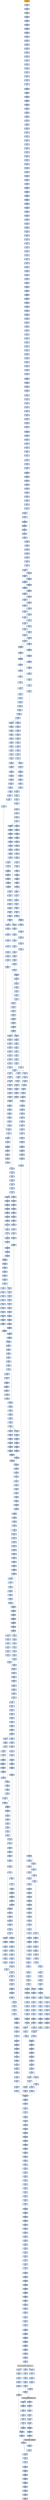 strict digraph G {
	graph [bgcolor=transparent,
		name=G
	];
	node [color=lightsteelblue,
		fillcolor=lightsteelblue,
		shape=rectangle,
		style=filled
	];
	"0x00482cbb"	[label="0x00482cbb
shll"];
	"0x00482cbe"	[label="0x00482cbe
movl"];
	"0x00482cbb" -> "0x00482cbe"	[color="#000000"];
	"0x00482756"	[label="0x00482756
cmpl"];
	"0x0048275b"	[label="0x0048275b
setg"];
	"0x00482756" -> "0x0048275b"	[color="#000000"];
	"0x00466093"	[label="0x00466093
addl"];
	"0x00466096"	[label="0x00466096
call"];
	"0x00466093" -> "0x00466096"	[color="#000000"];
	"0x004660fd"	[label="0x004660fd
lodsb"];
	"0x004660fe"	[label="0x004660fe
orb"];
	"0x004660fd" -> "0x004660fe"	[color="#000000"];
	"0x004828b8"	[label="0x004828b8
subl"];
	"0x004828ba"	[label="0x004828ba
cmpl"];
	"0x004828b8" -> "0x004828ba"	[color="#000000"];
	"0x00466124"	[label="0x00466124
xorb"];
	"0x00466126"	[label="0x00466126
movb"];
	"0x00466124" -> "0x00466126"	[color="#000000"];
	"0x00482429"	[label="0x00482429
leal"];
	"0x0048242f"	[label="0x0048242f
cmpl"];
	"0x00482429" -> "0x0048242f"	[color="#000000"];
	"0x0048245d"	[label="0x0048245d
movl"];
	"0x00482461"	[label="0x00482461
xorl"];
	"0x0048245d" -> "0x00482461"	[color="#000000"];
	"0x004823d4"	[label="0x004823d4
decl"];
	"0x004823d5"	[label="0x004823d5
movl"];
	"0x004823d4" -> "0x004823d5"	[color="#000000"];
	"0x00482abf"	[label="0x00482abf
subl"];
	"0x00482ac1"	[label="0x00482ac1
subl"];
	"0x00482abf" -> "0x00482ac1"	[color="#000000"];
	"0x00482ce3"	[label="0x00482ce3
addl"];
	"0x00482ce5"	[label="0x00482ce5
movl"];
	"0x00482ce3" -> "0x00482ce5"	[color="#000000"];
	"0x00482cb4"	[label="0x00482cb4
decl"];
	"0x00482cb5"	[label="0x00482cb5
jne"];
	"0x00482cb4" -> "0x00482cb5"	[color="#000000"];
	"0x00482bd9"	[label="0x00482bd9
je"];
	"0x00482bdf"	[label="0x00482bdf
shll"];
	"0x00482bd9" -> "0x00482bdf"	[color="#000000",
		label=F];
	"0x00482b4d"	[label="0x00482b4d
movw"];
	"0x00482b50"	[label="0x00482b50
jmp"];
	"0x00482b4d" -> "0x00482b50"	[color="#000000"];
	"0x004825e4"	[label="0x004825e4
cmpl"];
	"0x004825e9"	[label="0x004825e9
movw"];
	"0x004825e4" -> "0x004825e9"	[color="#000000"];
	"0x0048290c"	[label="0x0048290c
movw"];
	"0x00482913"	[label="0x00482913
movl"];
	"0x0048290c" -> "0x00482913"	[color="#000000"];
	"0x00482d37"	[label="0x00482d37
movl"];
	"0x00482d3b"	[label="0x00482d3b
jmp"];
	"0x00482d37" -> "0x00482d3b"	[color="#000000"];
	"0x00482b18"	[label="0x00482b18
shll"];
	"0x00482b1d"	[label="0x00482b1d
movzbl"];
	"0x00482b18" -> "0x00482b1d"	[color="#000000"];
	"0x0048274c"	[label="0x0048274c
movl"];
	"0x00482750"	[label="0x00482750
movl"];
	"0x0048274c" -> "0x00482750"	[color="#000000"];
	"0x00482baa"	[label="0x00482baa
movl"];
	"0x00482bb2"	[label="0x00482bb2
leal"];
	"0x00482baa" -> "0x00482bb2"	[color="#000000"];
	"0x0048288b"	[label="0x0048288b
jmp"];
	"0x00482dc2"	[label="0x00482dc2
movl"];
	"0x0048288b" -> "0x00482dc2"	[color="#000000"];
	"0x004823e3"	[label="0x004823e3
movl"];
	"0x004823ea"	[label="0x004823ea
movl"];
	"0x004823e3" -> "0x004823ea"	[color="#000000"];
	"0x00482935"	[label="0x00482935
movw"];
	"0x0048293c"	[label="0x0048293c
ja"];
	"0x00482935" -> "0x0048293c"	[color="#000000"];
	"0x00482520"	[label="0x00482520
addl"];
	"0x00482522"	[label="0x00482522
imull"];
	"0x00482520" -> "0x00482522"	[color="#000000"];
	"0x00482c4c"	[label="0x00482c4c
sarl"];
	"0x00482c4e"	[label="0x00482c4e
andl"];
	"0x00482c4c" -> "0x00482c4e"	[color="#000000"];
	"0x00482b5e"	[label="0x00482b5e
subw"];
	"0x00482b61"	[label="0x00482b61
movw"];
	"0x00482b5e" -> "0x00482b61"	[color="#000000"];
	"0x004829ec"	[label="0x004829ec
cmpl"];
	"0x004829f0"	[label="0x004829f0
je"];
	"0x004829ec" -> "0x004829f0"	[color="#000000"];
	"0x00482651"	[label="0x00482651
subl"];
	"0x00482653"	[label="0x00482653
movl"];
	"0x00482651" -> "0x00482653"	[color="#000000"];
	"0x00482528"	[label="0x00482528
cmpl"];
	"0x0048252d"	[label="0x0048252d
leal"];
	"0x00482528" -> "0x0048252d"	[color="#000000"];
	"0x004825d0"	[label="0x004825d0
jmp"];
	"0x00482600"	[label="0x00482600
cmpl"];
	"0x004825d0" -> "0x00482600"	[color="#000000"];
	"0x0048297e"	[label="0x0048297e
leal"];
	"0x00482981"	[label="0x00482981
movw"];
	"0x0048297e" -> "0x00482981"	[color="#000000"];
	"0x00482394"	[label="0x00482394
pushl"];
	"0x00482395"	[label="0x00482395
subl"];
	"0x00482394" -> "0x00482395"	[color="#000000"];
	"0x00482abd"	[label="0x00482abd
jmp"];
	"0x00482aee"	[label="0x00482aee
movl"];
	"0x00482abd" -> "0x00482aee"	[color="#000000"];
	"0x00482780"	[label="0x00482780
subw"];
	"0x00482783"	[label="0x00482783
cmpl"];
	"0x00482780" -> "0x00482783"	[color="#000000"];
	"0x00482c15"	[label="0x00482c15
movl"];
	"0x00482c17"	[label="0x00482c17
jmp"];
	"0x00482c15" -> "0x00482c17"	[color="#000000"];
	"0x00482928"	[label="0x00482928
subw"];
	"0x0048292b"	[label="0x0048292b
movl"];
	"0x00482928" -> "0x0048292b"	[color="#000000"];
	"0x004828a4"	[label="0x004828a4
jmp"];
	"0x004829c8"	[label="0x004829c8
xorl"];
	"0x004828a4" -> "0x004829c8"	[color="#000000"];
	"0x004824f3"	[label="0x004824f3
sarl"];
	"0x004824f6"	[label="0x004824f6
movl"];
	"0x004824f3" -> "0x004824f6"	[color="#000000"];
	"0x00482a65"	[label="0x00482a65
movzbl"];
	"0x00482a68"	[label="0x00482a68
shll"];
	"0x00482a65" -> "0x00482a68"	[color="#000000"];
	"0x00466129"	[label="0x00466129
lodsb"];
	"0x0046612a"	[label="0x0046612a
orb"];
	"0x00466129" -> "0x0046612a"	[color="#000000"];
	"0x00482dc9"	[label="0x00482dc9
cmpl"];
	"0x00482dcd"	[label="0x00482dcd
jb"];
	"0x00482dc9" -> "0x00482dcd"	[color="#000000"];
	"0x00482427"	[label="0x00482427
shll"];
	"0x00482427" -> "0x00482429"	[color="#000000"];
	"0x00482a47"	[label="0x00482a47
movl"];
	"0x00482a49"	[label="0x00482a49
shrw"];
	"0x00482a47" -> "0x00482a49"	[color="#000000"];
	"0x00482af2"	[label="0x00482af2
movl"];
	"0x00482af7"	[label="0x00482af7
movl"];
	"0x00482af2" -> "0x00482af7"	[color="#000000"];
	"0x00482d33"	[label="0x00482d33
movw"];
	"0x00482d33" -> "0x00482d37"	[color="#000000"];
	"0x00482ac3"	[label="0x00482ac3
movl"];
	"0x00482ac1" -> "0x00482ac3"	[color="#000000"];
	"0x0048250f"	[label="0x0048250f
movl"];
	"0x00482513"	[label="0x00482513
shll"];
	"0x0048250f" -> "0x00482513"	[color="#000000"];
	"0x00466076"	[label="0x00466076
addl"];
	"0x00466078"	[label="0x00466078
orb"];
	"0x00466076" -> "0x00466078"	[color="#000000"];
	"0x00482ddb"	[label="0x00482ddb
ja"];
	"0x00482df2"	[label="0x00482df2
subl"];
	"0x00482ddb" -> "0x00482df2"	[color="#000000",
		label=T];
	"0x0048265b"	[label="0x0048265b
movw"];
	"0x0048265f"	[label="0x0048265f
jmp"];
	"0x0048265b" -> "0x0048265f"	[color="#000000"];
	"0x0048248d"	[label="0x0048248d
movl"];
	"0x00482491"	[label="0x00482491
andl"];
	"0x0048248d" -> "0x00482491"	[color="#000000"];
	"0x0048282e"	[label="0x0048282e
jae"];
	"0x00482830"	[label="0x00482830
subl"];
	"0x0048282e" -> "0x00482830"	[color="#000000",
		label=F];
	"0x00482890"	[label="0x00482890
subl"];
	"0x0048282e" -> "0x00482890"	[color="#000000",
		label=T];
	"0x00482333"	[label="0x00482333
movl"];
	"0x00482335"	[label="0x00482335
popl"];
	"0x00482333" -> "0x00482335"	[color="#000000"];
	"0x0048272b"	[label="0x0048272b
sarl"];
	"0x0048272e"	[label="0x0048272e
movl"];
	"0x0048272b" -> "0x0048272e"	[color="#000000"];
	"0x00482d07"	[label="0x00482d07
shll"];
	"0x00482d0a"	[label="0x00482d0a
incl"];
	"0x00482d07" -> "0x00482d0a"	[color="#000000"];
	"0x004660ee"	[label="0x004660ee
cmpl"];
	"0x004660f1"	[label="0x004660f1
je"];
	"0x004660ee" -> "0x004660f1"	[color="#000000"];
	"0x00482693"	[label="0x00482693
movl"];
	"0x00482697"	[label="0x00482697
jg"];
	"0x00482693" -> "0x00482697"	[color="#000000"];
	"0x004829bc"	[label="0x004829bc
movl"];
	"0x004829c0"	[label="0x004829c0
movl"];
	"0x004829bc" -> "0x004829c0"	[color="#000000"];
	"0x004823ce"	[label="0x004823ce
movzbl"];
	"0x004823d2"	[label="0x004823d2
shll"];
	"0x004823ce" -> "0x004823d2"	[color="#000000"];
	"0x00482ce9"	[label="0x00482ce9
addl"];
	"0x00482ceb"	[label="0x00482ceb
cmpl"];
	"0x00482ce9" -> "0x00482ceb"	[color="#000000"];
	"0x004823c5"	[label="0x004823c5
shll"];
	"0x004823c7"	[label="0x004823c7
movl"];
	"0x004823c5" -> "0x004823c7"	[color="#000000"];
	"0x00482dac"	[label="0x00482dac
incl"];
	"0x00482db0"	[label="0x00482db0
decl"];
	"0x00482dac" -> "0x00482db0"	[color="#000000"];
	"0x004824dc"	[label="0x004824dc
cmpl"];
	"0x004824de"	[label="0x004824de
jae"];
	"0x004824dc" -> "0x004824de"	[color="#000000"];
	"0x004823a7"	[label="0x004823a7
movb"];
	"0x004823ac"	[label="0x004823ac
movl"];
	"0x004823a7" -> "0x004823ac"	[color="#000000"];
	"0x00482b30"	[label="0x00482b30
movzwl"];
	"0x00482b33"	[label="0x00482b33
imull"];
	"0x00482b30" -> "0x00482b33"	[color="#000000"];
	"0x004829d3"	[label="0x004829d3
setg"];
	"0x004829d6"	[label="0x004829d6
addl"];
	"0x004829d3" -> "0x004829d6"	[color="#000000"];
	"0x004829e0"	[label="0x004829e0
movl"];
	"0x004829e4"	[label="0x004829e4
cmpl"];
	"0x004829e0" -> "0x004829e4"	[color="#000000"];
	"0x00482977"	[label="0x00482977
movl"];
	"0x0048297b"	[label="0x0048297b
sarl"];
	"0x00482977" -> "0x0048297b"	[color="#000000"];
	"0x00482d41"	[label="0x00482d41
subl"];
	"0x00482d43"	[label="0x00482d43
movl"];
	"0x00482d41" -> "0x00482d43"	[color="#000000"];
	"0x0046613e"	[label="0x0046613e
stosb"];
	"0x0046613f"	[label="0x0046613f
movl"];
	"0x0046613e" -> "0x0046613f"	[color="#000000"];
	"0x0046608d"	[label="0x0046608d
movw"];
	"0x00466091"	[label="0x00466091
addl"];
	"0x0046608d" -> "0x00466091"	[color="#000000"];
	"0x00466060"	[label="0x00466060
call"];
	"0x00466065"	[label="0x00466065
popl"];
	"0x00466060" -> "0x00466065"	[color="#000000"];
	"0x004826ad"	[label="0x004826ad
subl"];
	"0x004826b2"	[label="0x004826b2
jmp"];
	"0x004826ad" -> "0x004826b2"	[color="#000000"];
	"0x00482c68"	[label="0x00482c68
movl"];
	"0x00482c6b"	[label="0x00482c6b
leal"];
	"0x00482c68" -> "0x00482c6b"	[color="#000000"];
	"0x004824c8"	[label="0x004824c8
incl"];
	"0x004824c9"	[label="0x004824c9
orl"];
	"0x004824c8" -> "0x004824c9"	[color="#000000"];
	"0x00482a75"	[label="0x00482a75
movl"];
	"0x00482a77"	[label="0x00482a77
shrl"];
	"0x00482a75" -> "0x00482a77"	[color="#000000"];
	"0x00482b38"	[label="0x00482b38
jae"];
	"0x00482b52"	[label="0x00482b52
subl"];
	"0x00482b38" -> "0x00482b52"	[color="#000000",
		label=T];
	"0x00482b3a"	[label="0x00482b3a
movl"];
	"0x00482b38" -> "0x00482b3a"	[color="#000000",
		label=F];
	"0x00482b23"	[label="0x00482b23
incl"];
	"0x00482b24"	[label="0x00482b24
orl"];
	"0x00482b23" -> "0x00482b24"	[color="#000000"];
	"0x00482a80"	[label="0x00482a80
cmpl"];
	"0x00482a82"	[label="0x00482a82
jae"];
	"0x00482a80" -> "0x00482a82"	[color="#000000"];
	"0x00482b20"	[label="0x00482b20
shll"];
	"0x00482b20" -> "0x00482b23"	[color="#000000"];
	"0x00482443"	[label="0x00482443
movl"];
	"0x0048244a"	[label="0x0048244a
xorl"];
	"0x00482443" -> "0x0048244a"	[color="#000000"];
	"0x00482aaa"	[label="0x00482aaa
leal"];
	"0x00482ab1"	[label="0x00482ab1
movl"];
	"0x00482aaa" -> "0x00482ab1"	[color="#000000"];
	"0x0048253e"	[label="0x0048253e
movl"];
	"0x00482542"	[label="0x00482542
subl"];
	"0x0048253e" -> "0x00482542"	[color="#000000"];
	"0x00482834"	[label="0x00482834
sarl"];
	"0x00482839"	[label="0x00482839
movl"];
	"0x00482834" -> "0x00482839"	[color="#000000"];
	"0x00466081"	[label="0x00466081
cmpb"];
	"0x00466084"	[label="0x00466084
jne"];
	"0x00466081" -> "0x00466084"	[color="#000000"];
	"0x00482da4"	[label="0x00482da4
incl"];
	"0x00482da5"	[label="0x00482da5
movb"];
	"0x00482da4" -> "0x00482da5"	[color="#000000"];
	"0x004829fc"	[label="0x004829fc
shll"];
	"0x004829ff"	[label="0x004829ff
incl"];
	"0x004829fc" -> "0x004829ff"	[color="#000000"];
	"0x00482323"	[label="0x00482323
pushl"];
	"0x00482324"	[label="0x00482324
addl"];
	"0x00482323" -> "0x00482324"	[color="#000000"];
	"0x00466100"	[label="0x00466100
movb"];
	"0x004660fe" -> "0x00466100"	[color="#000000"];
	"0x00482a94"	[label="0x00482a94
sarl"];
	"0x00482a97"	[label="0x00482a97
movl"];
	"0x00482a94" -> "0x00482a97"	[color="#000000"];
	"0x00482d72"	[label="0x00482d72
incl"];
	"0x00482d73"	[label="0x00482d73
movl"];
	"0x00482d72" -> "0x00482d73"	[color="#000000"];
	"0x00482546"	[label="0x00482546
movl"];
	"0x00482542" -> "0x00482546"	[color="#000000"];
	"0x00482cf3"	[label="0x00482cf3
ja"];
	"0x00482ceb" -> "0x00482cf3"	[color="#000000"];
	"0x00482b8c"	[label="0x00482b8c
jg"];
	"0x00482d79"	[label="0x00482d79
movl"];
	"0x00482b8c" -> "0x00482d79"	[color="#000000",
		label=T];
	"0x00482b92"	[label="0x00482b92
addl"];
	"0x00482b8c" -> "0x00482b92"	[color="#000000",
		label=F];
	"0x004826a6"	[label="0x004826a6
cmpl"];
	"0x004826ab"	[label="0x004826ab
jg"];
	"0x004826a6" -> "0x004826ab"	[color="#000000"];
	"0x00482328"	[label="0x00482328
pushl"];
	"0x00482329"	[label="0x00482329
addl"];
	"0x00482328" -> "0x00482329"	[color="#000000"];
	"0x00482c37"	[label="0x00482c37
jne"];
	"0x00482c39"	[label="0x00482c39
leal"];
	"0x00482c37" -> "0x00482c39"	[color="#000000",
		label=F];
	"0x004825b3"	[label="0x004825b3
movl"];
	"0x004825b8"	[label="0x004825b8
subl"];
	"0x004825b3" -> "0x004825b8"	[color="#000000"];
	"0x004825ce"	[label="0x004825ce
je"];
	"0x004825ce" -> "0x004825d0"	[color="#000000",
		label=F];
	"0x004825f2"	[label="0x004825f2
cmpl"];
	"0x004825ce" -> "0x004825f2"	[color="#000000",
		label=T];
	"0x00482b0c"	[label="0x00482b0c
ja"];
	"0x00482b26"	[label="0x00482b26
movl"];
	"0x00482b0c" -> "0x00482b26"	[color="#000000",
		label=T];
	"0x00482b0e"	[label="0x00482b0e
cmpl"];
	"0x00482b0c" -> "0x00482b0e"	[color="#000000",
		label=F];
	"0x00482a8f"	[label="0x00482a8f
shll"];
	"0x00482a8f" -> "0x00482a94"	[color="#000000"];
	"0x004824cb"	[label="0x004824cb
movl"];
	"0x004824cf"	[label="0x004824cf
movw"];
	"0x004824cb" -> "0x004824cf"	[color="#000000"];
	"0x00482463"	[label="0x00482463
cmpl"];
	"0x00482461" -> "0x00482463"	[color="#000000"];
	"0x00482d1e"	[label="0x00482d1e
cmpl"];
	"0x00482d20"	[label="0x00482d20
jae"];
	"0x00482d1e" -> "0x00482d20"	[color="#000000"];
	"0x00482dd3"	[label="0x00482dd3
cmpl"];
	"0x00482dd3" -> "0x00482ddb"	[color="#000000"];
	"0x004825d6"	[label="0x004825d6
subl"];
	"0x004825d8"	[label="0x004825d8
movl"];
	"0x004825d6" -> "0x004825d8"	[color="#000000"];
	"0x004822d2"	[label="0x004822d2
lodsw"];
	"0x004822d4"	[label="0x004822d4
shll"];
	"0x004822d2" -> "0x004822d4"	[color="#000000"];
	"0x0048296a"	[label="0x0048296a
cmpl"];
	"0x0048296c"	[label="0x0048296c
jae"];
	"0x0048296a" -> "0x0048296c"	[color="#000000"];
	"0x004826d6"	[label="0x004826d6
cmpl"];
	"0x004826dc"	[label="0x004826dc
movw"];
	"0x004826d6" -> "0x004826dc"	[color="#000000"];
	"0x004827cf"	[label="0x004827cf
movl"];
	"0x004827d7"	[label="0x004827d7
movl"];
	"0x004827cf" -> "0x004827d7"	[color="#000000"];
	"0x00482d0d"	[label="0x00482d0d
movl"];
	"0x00482d11"	[label="0x00482d11
movw"];
	"0x00482d0d" -> "0x00482d11"	[color="#000000"];
	"0x00415b0d"	[label="0x00415b0d
call"];
	GETPROCADDRESS_KERNEL32_DLL	[color=lightgrey,
		fillcolor=lightgrey,
		label="GETPROCADDRESS_KERNEL32_DLL
GETPROCADDRESS-KERNEL32-DLL"];
	"0x00415b0d" -> GETPROCADDRESS_KERNEL32_DLL	[color="#000000"];
	"0x004660a9"	[label="0x004660a9
orl"];
	"0x004660ab"	[label="0x004660ab
je"];
	"0x004660a9" -> "0x004660ab"	[color="#000000"];
	"0x004827e3"	[label="0x004827e3
movw"];
	"0x004827ea"	[label="0x004827ea
movl"];
	"0x004827e3" -> "0x004827ea"	[color="#000000"];
	"0x004822e1"	[label="0x004822e1
pushl"];
	"0x004822e2"	[label="0x004822e2
pushl"];
	"0x004822e1" -> "0x004822e2"	[color="#000000"];
	"0x00482ba7"	[label="0x00482ba7
shll"];
	"0x00482ba7" -> "0x00482baa"	[color="#000000"];
	"0x00482a10"	[label="0x00482a10
cmpl"];
	"0x00482a12"	[label="0x00482a12
jae"];
	"0x00482a10" -> "0x00482a12"	[color="#000000"];
	"0x00482e14"	[label="0x00482e14
popl"];
	"0x00482e15"	[label="0x00482e15
popl"];
	"0x00482e14" -> "0x00482e15"	[color="#000000"];
	"0x004827ee"	[label="0x004827ee
movl"];
	"0x004827ea" -> "0x004827ee"	[color="#000000"];
	"0x00482850"	[label="0x00482850
je"];
	"0x00482856"	[label="0x00482856
xorl"];
	"0x00482850" -> "0x00482856"	[color="#000000",
		label=F];
	"0x00482317"	[label="0x00482317
pushl"];
	"0x00482318"	[label="0x00482318
pushl"];
	"0x00482317" -> "0x00482318"	[color="#000000"];
	"0x0048232d"	[label="0x0048232d
pushl"];
	"0x0048232e"	[label="0x0048232e
call"];
	"0x0048232d" -> "0x0048232e"	[color="#000000"];
	"0x00466029"	[label="0x00466029
je"];
	"0x00466029" -> "0x00466060"	[color="#000000",
		label=T];
	"0x00482401"	[label="0x00482401
movl"];
	"0x00482409"	[label="0x00482409
movl"];
	"0x00482401" -> "0x00482409"	[color="#000000"];
	"0x0048261f"	[label="0x0048261f
je"];
	"0x00482625"	[label="0x00482625
shll"];
	"0x0048261f" -> "0x00482625"	[color="#000000",
		label=F];
	"0x00482522" -> "0x00482528"	[color="#000000"];
	"0x00482606"	[label="0x00482606
jg"];
	"0x00482679"	[label="0x00482679
movl"];
	"0x00482606" -> "0x00482679"	[color="#000000",
		label=T];
	"0x004827a5"	[label="0x004827a5
incl"];
	"0x004827a6"	[label="0x004827a6
orl"];
	"0x004827a5" -> "0x004827a6"	[color="#000000"];
	"0x00482559"	[label="0x00482559
movl"];
	"0x0048255d"	[label="0x0048255d
leal"];
	"0x00482559" -> "0x0048255d"	[color="#000000"];
	"0x00482d45"	[label="0x00482d45
shrw"];
	"0x00482d43" -> "0x00482d45"	[color="#000000"];
	"0x00482538"	[label="0x00482538
jle"];
	"0x00482538" -> "0x0048253e"	[color="#000000",
		label=F];
	"0x00482608"	[label="0x00482608
leal"];
	"0x00482538" -> "0x00482608"	[color="#000000",
		label=T];
	"0x00482ce5" -> "0x00482ce9"	[color="#000000"];
	"0x004828a9"	[label="0x004828a9
movl"];
	"0x004828ab"	[label="0x004828ab
subl"];
	"0x004828a9" -> "0x004828ab"	[color="#000000"];
	"0x004826fb"	[label="0x004826fb
shll"];
	"0x004826fe"	[label="0x004826fe
shll"];
	"0x004826fb" -> "0x004826fe"	[color="#000000"];
	"0x0048254d"	[label="0x0048254d
movzbl"];
	"0x00482551"	[label="0x00482551
movl"];
	"0x0048254d" -> "0x00482551"	[color="#000000"];
	"0x0048286b"	[label="0x0048286b
leal"];
	"0x0048286f"	[label="0x0048286f
movl"];
	"0x0048286b" -> "0x0048286f"	[color="#000000"];
	"0x004660c9"	[label="0x004660c9
je"];
	"0x004660cb"	[label="0x004660cb
pushl"];
	"0x004660c9" -> "0x004660cb"	[color="#000000",
		label=F];
	"0x00482996"	[label="0x00482996
shrw"];
	"0x0048299a"	[label="0x0048299a
subw"];
	"0x00482996" -> "0x0048299a"	[color="#000000"];
	"0x004822d7"	[label="0x004822d7
movl"];
	"0x004822d4" -> "0x004822d7"	[color="#000000"];
	"0x00482990"	[label="0x00482990
subl"];
	"0x00482992"	[label="0x00482992
subl"];
	"0x00482990" -> "0x00482992"	[color="#000000"];
	"0x00482cf3" -> "0x00482d0d"	[color="#000000",
		label=T];
	"0x00482cf5"	[label="0x00482cf5
cmpl"];
	"0x00482cf3" -> "0x00482cf5"	[color="#000000",
		label=F];
	"0x0046606b"	[label="0x0046606b
movl"];
	"0x0046606d"	[label="0x0046606d
addl"];
	"0x0046606b" -> "0x0046606d"	[color="#000000"];
	"0x0048270a"	[label="0x0048270a
shrl"];
	"0x0048270d"	[label="0x0048270d
movw"];
	"0x0048270a" -> "0x0048270d"	[color="#000000"];
	"0x00482342"	[label="0x00482342
cmpl"];
	"0x00482344"	[label="0x00482344
jae"];
	"0x00482342" -> "0x00482344"	[color="#000000"];
	"0x00482772"	[label="0x00482772
subl"];
	"0x00482774"	[label="0x00482774
subl"];
	"0x00482772" -> "0x00482774"	[color="#000000"];
	"0x004827a8"	[label="0x004827a8
movl"];
	"0x004827ac"	[label="0x004827ac
movl"];
	"0x004827a8" -> "0x004827ac"	[color="#000000"];
	"0x0048275e"	[label="0x0048275e
addl"];
	"0x00482764"	[label="0x00482764
leal"];
	"0x0048275e" -> "0x00482764"	[color="#000000"];
	"0x004827dc"	[label="0x004827dc
leal"];
	"0x004827df"	[label="0x004827df
movl"];
	"0x004827dc" -> "0x004827df"	[color="#000000"];
	"0x00482a45"	[label="0x00482a45
subl"];
	"0x00482a45" -> "0x00482a47"	[color="#000000"];
	"0x004827f5"	[label="0x004827f5
addl"];
	"0x004827f9"	[label="0x004827f9
cmpl"];
	"0x004827f5" -> "0x004827f9"	[color="#000000"];
	"0x0048260b"	[label="0x0048260b
movl"];
	"0x0048260f"	[label="0x0048260f
addl"];
	"0x0048260b" -> "0x0048260f"	[color="#000000"];
	"0x00482c1d"	[label="0x00482c1d
subl"];
	"0x00482c1f"	[label="0x00482c1f
movl"];
	"0x00482c1d" -> "0x00482c1f"	[color="#000000"];
	"0x004825d2"	[label="0x004825d2
subl"];
	"0x004825d2" -> "0x004825d6"	[color="#000000"];
	"0x00482534"	[label="0x00482534
movl"];
	"0x00482534" -> "0x00482538"	[color="#000000"];
	"0x0048289a"	[label="0x0048289a
subw"];
	"0x0048289d"	[label="0x0048289d
movw"];
	"0x0048289a" -> "0x0048289d"	[color="#000000"];
	"0x00482398"	[label="0x00482398
movl"];
	"0x00482395" -> "0x00482398"	[color="#000000"];
	"0x0048258e"	[label="0x0048258e
movzbl"];
	"0x00482591"	[label="0x00482591
shll"];
	"0x0048258e" -> "0x00482591"	[color="#000000"];
	"0x00482778"	[label="0x00482778
shrw"];
	"0x0048277c"	[label="0x0048277c
movl"];
	"0x00482778" -> "0x0048277c"	[color="#000000"];
	"0x00482d1b"	[label="0x00482d1b
imull"];
	"0x00482d1b" -> "0x00482d1e"	[color="#000000"];
	"0x00482bb9"	[label="0x00482bb9
movl"];
	"0x00482bbd"	[label="0x00482bbd
movl"];
	"0x00482bb9" -> "0x00482bbd"	[color="#000000"];
	"0x00482619"	[label="0x00482619
ja"];
	"0x00482633"	[label="0x00482633
movl"];
	"0x00482619" -> "0x00482633"	[color="#000000",
		label=T];
	"0x0048261b"	[label="0x0048261b
cmpl"];
	"0x00482619" -> "0x0048261b"	[color="#000000",
		label=F];
	"0x00482ab5"	[label="0x00482ab5
movl"];
	"0x00482ab1" -> "0x00482ab5"	[color="#000000"];
	"0x00482bd3"	[label="0x00482bd3
ja"];
	"0x00482bd5"	[label="0x00482bd5
cmpl"];
	"0x00482bd3" -> "0x00482bd5"	[color="#000000",
		label=F];
	"0x00482bed"	[label="0x00482bed
movl"];
	"0x00482bd3" -> "0x00482bed"	[color="#000000",
		label=T];
	"0x00482c9b"	[label="0x00482c9b
shll"];
	"0x00482c9e"	[label="0x00482c9e
incl"];
	"0x00482c9b" -> "0x00482c9e"	[color="#000000"];
	"0x00482515"	[label="0x00482515
movl"];
	"0x0048251a"	[label="0x0048251a
subl"];
	"0x00482515" -> "0x0048251a"	[color="#000000"];
	"0x00482cad"	[label="0x00482cad
subl"];
	"0x00482cb1"	[label="0x00482cb1
orl"];
	"0x00482cad" -> "0x00482cb1"	[color="#000000"];
	"0x00482c5a"	[label="0x00482c5a
movl"];
	"0x00482c5e"	[label="0x00482c5e
jg"];
	"0x00482c5a" -> "0x00482c5e"	[color="#000000"];
	"0x004660a4"	[label="0x004660a4
call"];
	"0x00466096" -> "0x004660a4"	[color="#000000"];
	"0x004824bd"	[label="0x004824bd
shll"];
	"0x004824c2"	[label="0x004824c2
movzbl"];
	"0x004824bd" -> "0x004824c2"	[color="#000000"];
	"0x004822bf"	[label="0x004822bf
call"];
	"0x004822c4"	[label="0x004822c4
popl"];
	"0x004822bf" -> "0x004822c4"	[color="#000000"];
	"0x004829f6"	[label="0x004829f6
movzbl"];
	"0x004829f9"	[label="0x004829f9
shll"];
	"0x004829f6" -> "0x004829f9"	[color="#000000"];
	"0x004823fd"	[label="0x004823fd
movl"];
	"0x004823fd" -> "0x00482401"	[color="#000000"];
	"0x004822e3"	[label="0x004822e3
decl"];
	"0x004822e2" -> "0x004822e3"	[color="#000000"];
	"0x004825ba"	[label="0x004825ba
movl"];
	"0x004825bc"	[label="0x004825bc
sarl"];
	"0x004825ba" -> "0x004825bc"	[color="#000000"];
	"0x004828ef"	[label="0x004828ef
movzwl"];
	"0x004828f2"	[label="0x004828f2
imull"];
	"0x004828ef" -> "0x004828f2"	[color="#000000"];
	"0x00482a32"	[label="0x00482a32
movw"];
	"0x00482a35"	[label="0x00482a35
movl"];
	"0x00482a32" -> "0x00482a35"	[color="#000000"];
	"0x004660cc"	[label="0x004660cc
pushl"];
	"0x004660cb" -> "0x004660cc"	[color="#000000"];
	"0x00482c32"	[label="0x00482c32
decl"];
	"0x00482c33"	[label="0x00482c33
movl"];
	"0x00482c32" -> "0x00482c33"	[color="#000000"];
	"0x00482b24" -> "0x00482b26"	[color="#000000"];
	"0x00482b1d" -> "0x00482b20"	[color="#000000"];
	"0x00482cff"	[label="0x00482cff
shll"];
	"0x00482d04"	[label="0x00482d04
movzbl"];
	"0x00482cff" -> "0x00482d04"	[color="#000000"];
	"0x00482830" -> "0x00482834"	[color="#000000"];
	"0x004824a4"	[label="0x004824a4
addl"];
	"0x004824a6"	[label="0x004824a6
cmpl"];
	"0x004824a4" -> "0x004824a6"	[color="#000000"];
	"0x004826b7"	[label="0x004826b7
subl"];
	"0x004826bc"	[label="0x004826bc
jmp"];
	"0x004826b7" -> "0x004826bc"	[color="#000000"];
	"0x00482c21"	[label="0x00482c21
shrw"];
	"0x00482c1f" -> "0x00482c21"	[color="#000000"];
	"0x00482948"	[label="0x00482948
movzbl"];
	"0x0048294b"	[label="0x0048294b
shll"];
	"0x00482948" -> "0x0048294b"	[color="#000000"];
	"0x004828cd"	[label="0x004828cd
je"];
	"0x004828d3"	[label="0x004828d3
movzbl"];
	"0x004828cd" -> "0x004828d3"	[color="#000000",
		label=F];
	"0x00482d5c"	[label="0x00482d5c
movl"];
	"0x00482d60"	[label="0x00482d60
shll"];
	"0x00482d5c" -> "0x00482d60"	[color="#000000"];
	"0x004824c5"	[label="0x004824c5
shll"];
	"0x004824c2" -> "0x004824c5"	[color="#000000"];
	"0x004828ad"	[label="0x004828ad
shrw"];
	"0x004828b1"	[label="0x004828b1
movl"];
	"0x004828ad" -> "0x004828b1"	[color="#000000"];
	"0x00482ae0"	[label="0x00482ae0
movw"];
	"0x00482ae4"	[label="0x00482ae4
addl"];
	"0x00482ae0" -> "0x00482ae4"	[color="#000000"];
	"0x00482a84"	[label="0x00482a84
movl"];
	"0x00482a88"	[label="0x00482a88
movl"];
	"0x00482a84" -> "0x00482a88"	[color="#000000"];
	"0x00482d22"	[label="0x00482d22
movl"];
	"0x00482d20" -> "0x00482d22"	[color="#000000",
		label=F];
	"0x00482d3d"	[label="0x00482d3d
subl"];
	"0x00482d20" -> "0x00482d3d"	[color="#000000",
		label=T];
	"0x00482a7a"	[label="0x00482a7a
movzwl"];
	"0x00482a7d"	[label="0x00482a7d
imull"];
	"0x00482a7a" -> "0x00482a7d"	[color="#000000"];
	"0x00482d58"	[label="0x00482d58
incl"];
	"0x00482d59"	[label="0x00482d59
orl"];
	"0x00482d58" -> "0x00482d59"	[color="#000000"];
	"0x00482c01"	[label="0x00482c01
movl"];
	"0x00482c05"	[label="0x00482c05
movl"];
	"0x00482c01" -> "0x00482c05"	[color="#000000"];
	"0x00482a77" -> "0x00482a7a"	[color="#000000"];
	"0x00482c9f"	[label="0x00482c9f
orl"];
	"0x00482ca1"	[label="0x00482ca1
shrl"];
	"0x00482c9f" -> "0x00482ca1"	[color="#000000"];
	"0x00482d7d"	[label="0x00482d7d
movl"];
	"0x00482d81"	[label="0x00482d81
addl"];
	"0x00482d7d" -> "0x00482d81"	[color="#000000"];
	"0x00482db1"	[label="0x00482db1
je"];
	"0x00482db0" -> "0x00482db1"	[color="#000000"];
	"0x00482b58"	[label="0x00482b58
movl"];
	"0x00482b5a"	[label="0x00482b5a
shrw"];
	"0x00482b58" -> "0x00482b5a"	[color="#000000"];
	"0x00482c7c"	[label="0x00482c7c
leal"];
	"0x00482c7f"	[label="0x00482c7f
cmpl"];
	"0x00482c7c" -> "0x00482c7f"	[color="#000000"];
	"0x00482d15"	[label="0x00482d15
shrl"];
	"0x00482d18"	[label="0x00482d18
movzwl"];
	"0x00482d15" -> "0x00482d18"	[color="#000000"];
	"0x00466028"	[label="0x00466028
pushl"];
	"0x00466028" -> "0x00466029"	[color="#000000"];
	"0x00482699"	[label="0x00482699
movl"];
	"0x004826a1"	[label="0x004826a1
jmp"];
	"0x00482699" -> "0x004826a1"	[color="#000000"];
	"0x004823f8"	[label="0x004823f8
movl"];
	"0x004823f8" -> "0x004823fd"	[color="#000000"];
	"0x00482637"	[label="0x00482637
movw"];
	"0x0048263b"	[label="0x0048263b
shrl"];
	"0x00482637" -> "0x0048263b"	[color="#000000"];
	"0x00482a7d" -> "0x00482a80"	[color="#000000"];
	"0x004829a8"	[label="0x004829a8
movl"];
	"0x004829ac"	[label="0x004829ac
movl"];
	"0x004829a8" -> "0x004829ac"	[color="#000000"];
	"0x00482aa6"	[label="0x00482aa6
movw"];
	"0x00482aa6" -> "0x00482aaa"	[color="#000000"];
	"0x0048292f"	[label="0x0048292f
cmpl"];
	"0x0048292f" -> "0x00482935"	[color="#000000"];
	"0x00482864"	[label="0x00482864
movl"];
	"0x00482868"	[label="0x00482868
setg"];
	"0x00482864" -> "0x00482868"	[color="#000000"];
	"0x0048279c"	[label="0x0048279c
movzbl"];
	"0x0048279f"	[label="0x0048279f
shll"];
	"0x0048279c" -> "0x0048279f"	[color="#000000"];
	"0x0048257f"	[label="0x0048257f
cmpl"];
	"0x00482583"	[label="0x00482583
je"];
	"0x0048257f" -> "0x00482583"	[color="#000000"];
	"0x00482b2a"	[label="0x00482b2a
movw"];
	"0x00482b2d"	[label="0x00482b2d
shrl"];
	"0x00482b2a" -> "0x00482b2d"	[color="#000000"];
	"0x0048296e"	[label="0x0048296e
movl"];
	"0x00482970"	[label="0x00482970
movl"];
	"0x0048296e" -> "0x00482970"	[color="#000000"];
	"0x00482c54"	[label="0x00482c54
orl"];
	"0x00482c57"	[label="0x00482c57
cmpl"];
	"0x00482c54" -> "0x00482c57"	[color="#000000"];
	"0x00482c76"	[label="0x00482c76
movl"];
	"0x00482c7a"	[label="0x00482c7a
jmp"];
	"0x00482c76" -> "0x00482c7a"	[color="#000000"];
	"0x004822da"	[label="0x004822da
lodsl"];
	"0x004822db"	[label="0x004822db
subl"];
	"0x004822da" -> "0x004822db"	[color="#000000"];
	"0x0046607c"	[label="0x0046607c
subl"];
	"0x0046607c" -> "0x00466081"	[color="#000000"];
	"0x0048267d"	[label="0x0048267d
movl"];
	"0x00482679" -> "0x0048267d"	[color="#000000"];
	"0x00482425"	[label="0x00482425
addl"];
	"0x00482425" -> "0x00482427"	[color="#000000"];
	"0x00482b2d" -> "0x00482b30"	[color="#000000"];
	"0x00482917"	[label="0x00482917
jmp"];
	"0x00482917" -> "0x004829bc"	[color="#000000"];
	"0x00482868" -> "0x0048286b"	[color="#000000"];
	"0x00482c25"	[label="0x00482c25
subw"];
	"0x00482c28"	[label="0x00482c28
leal"];
	"0x00482c25" -> "0x00482c28"	[color="#000000"];
	"0x004828f7"	[label="0x004828f7
jae"];
	"0x004828f9"	[label="0x004828f9
movl"];
	"0x004828f7" -> "0x004828f9"	[color="#000000",
		label=F];
	"0x0048291c"	[label="0x0048291c
movl"];
	"0x004828f7" -> "0x0048291c"	[color="#000000",
		label=T];
	"0x00482b64"	[label="0x00482b64
leal"];
	"0x00482b67"	[label="0x00482b67
movl"];
	"0x00482b64" -> "0x00482b67"	[color="#000000"];
	"0x00482336"	[label="0x00482336
popl"];
	"0x00482335" -> "0x00482336"	[color="#000000"];
	"0x004824c9" -> "0x004824cb"	[color="#000000"];
	"0x004828fb"	[label="0x004828fb
movl"];
	"0x004828f9" -> "0x004828fb"	[color="#000000"];
	"0x00482741"	[label="0x00482741
movw"];
	"0x00482748"	[label="0x00482748
movl"];
	"0x00482741" -> "0x00482748"	[color="#000000"];
	"0x00482513" -> "0x00482515"	[color="#000000"];
	"0x00482503"	[label="0x00482503
movw"];
	"0x00482507"	[label="0x00482507
movl"];
	"0x00482503" -> "0x00482507"	[color="#000000"];
	"0x0048236c"	[label="0x0048236c
call"];
	"0x00482344" -> "0x0048236c"	[color="#000000",
		label=T];
	"0x00482315"	[label="0x00482315
subl"];
	"0x00482315" -> "0x00482317"	[color="#000000"];
	"0x00466105"	[label="0x00466105
jne"];
	"0x00466107"	[label="0x00466107
lodsb"];
	"0x00466105" -> "0x00466107"	[color="#000000",
		label=F];
	"0x00482a8d"	[label="0x00482a8d
subl"];
	"0x00482a8d" -> "0x00482a8f"	[color="#000000"];
	"0x00482ac9"	[label="0x00482ac9
shrw"];
	"0x00482acd"	[label="0x00482acd
movl"];
	"0x00482ac9" -> "0x00482acd"	[color="#000000"];
	"0x00482ba3"	[label="0x00482ba3
movl"];
	"0x00482ba3" -> "0x00482ba7"	[color="#000000"];
	"0x0048266c"	[label="0x0048266c
shrw"];
	"0x00482670"	[label="0x00482670
subw"];
	"0x0048266c" -> "0x00482670"	[color="#000000"];
	"0x00482473"	[label="0x00482473
incl"];
	"0x00482474"	[label="0x00482474
incl"];
	"0x00482473" -> "0x00482474"	[color="#000000"];
	"0x00482433"	[label="0x00482433
jae"];
	"0x00482435"	[label="0x00482435
movl"];
	"0x00482433" -> "0x00482435"	[color="#000000",
		label=F];
	"0x004826e4"	[label="0x004826e4
leal"];
	"0x004826e8"	[label="0x004826e8
movl"];
	"0x004826e4" -> "0x004826e8"	[color="#000000"];
	"0x00482bea"	[label="0x00482bea
incl"];
	"0x00482beb"	[label="0x00482beb
orl"];
	"0x00482bea" -> "0x00482beb"	[color="#000000"];
	"0x00482608" -> "0x0048260b"	[color="#000000"];
	"0x00482789"	[label="0x00482789
movw"];
	"0x00482790"	[label="0x00482790
ja"];
	"0x00482789" -> "0x00482790"	[color="#000000"];
	"0x00482c0f"	[label="0x00482c0f
leal"];
	"0x00482c12"	[label="0x00482c12
movw"];
	"0x00482c0f" -> "0x00482c12"	[color="#000000"];
	"0x00482846"	[label="0x00482846
leal"];
	"0x00482849"	[label="0x00482849
movw"];
	"0x00482846" -> "0x00482849"	[color="#000000"];
	"0x00482454"	[label="0x00482454
movl"];
	"0x00482456"	[label="0x00482456
addl"];
	"0x00482454" -> "0x00482456"	[color="#000000"];
	"0x00482754"	[label="0x00482754
xorl"];
	"0x00482754" -> "0x00482756"	[color="#000000"];
	"0x00482b50" -> "0x00482b67"	[color="#000000"];
	"0x00482cb7"	[label="0x00482cb7
movl"];
	"0x00482cb7" -> "0x00482cbb"	[color="#000000"];
	"0x00482bcb"	[label="0x00482bcb
cmpl"];
	"0x00482bcb" -> "0x00482bd3"	[color="#000000"];
	"0x004829f9" -> "0x004829fc"	[color="#000000"];
	"0x00482c9e" -> "0x00482c9f"	[color="#000000"];
	"0x004822be"	[color=lightgrey,
		fillcolor=orange,
		label="0x004822be
pusha"];
	"0x004822be" -> "0x004822bf"	[color="#000000"];
	"0x004660d2"	[label="0x004660d2
movl"];
	"0x004660d4"	[label="0x004660d4
call"];
	"0x004660d2" -> "0x004660d4"	[color="#000000"];
	"0x00482c6f"	[label="0x00482c6f
subl"];
	"0x00482c71"	[label="0x00482c71
addl"];
	"0x00482c6f" -> "0x00482c71"	[color="#000000"];
	"0x004827b1"	[label="0x004827b1
movw"];
	"0x004827b8"	[label="0x004827b8
movzwl"];
	"0x004827b1" -> "0x004827b8"	[color="#000000"];
	"0x00482952"	[label="0x00482952
orl"];
	"0x00482954"	[label="0x00482954
movl"];
	"0x00482952" -> "0x00482954"	[color="#000000"];
	"0x004826c5"	[label="0x004826c5
subl"];
	"0x004826c7"	[label="0x004826c7
movl"];
	"0x004826c5" -> "0x004826c7"	[color="#000000"];
	"0x00482d59" -> "0x00482d5c"	[color="#000000"];
	"0x0048287e"	[label="0x0048287e
movb"];
	"0x00482882"	[label="0x00482882
movb"];
	"0x0048287e" -> "0x00482882"	[color="#000000"];
	"0x00482337"	[label="0x00482337
subl"];
	"0x00482339"	[label="0x00482339
movl"];
	"0x00482337" -> "0x00482339"	[color="#000000"];
	"0x00482546" -> "0x0048254d"	[color="#000000"];
	"0x00482708"	[label="0x00482708
movl"];
	"0x00482708" -> "0x0048270a"	[color="#000000"];
	"0x0046612c"	[label="0x0046612c
jne"];
	"0x0046612e"	[label="0x0046612e
jmp"];
	"0x0046612c" -> "0x0046612e"	[color="#000000",
		label=F];
	"0x004828dc"	[label="0x004828dc
incl"];
	"0x004828dd"	[label="0x004828dd
orl"];
	"0x004828dc" -> "0x004828dd"	[color="#000000"];
	VIRTUALPROTECT_KERNEL32	[color=lightgrey,
		fillcolor=lightgrey,
		label="VIRTUALPROTECT_KERNEL32
VIRTUALPROTECT-KERNEL32"];
	"0x004660d4" -> VIRTUALPROTECT_KERNEL32	[color="#000000"];
	"0x0048233c"	[label="0x0048233c
movb"];
	"0x0048233e"	[label="0x0048233e
subl"];
	"0x0048233c" -> "0x0048233e"	[color="#000000"];
	"0x0048281a"	[label="0x0048281a
movw"];
	"0x00482821"	[label="0x00482821
movl"];
	"0x0048281a" -> "0x00482821"	[color="#000000"];
	"0x00482c51"	[label="0x00482c51
leal"];
	"0x00482c51" -> "0x00482c54"	[color="#000000"];
	"0x00482cb5" -> "0x00482cb7"	[color="#000000",
		label=F];
	"0x004822f0"	[label="0x004822f0
movl"];
	"0x004822f2"	[label="0x004822f2
andb"];
	"0x004822f0" -> "0x004822f2"	[color="#000000"];
	"0x00482392"	[label="0x00482392
pushl"];
	"0x00482393"	[label="0x00482393
pushl"];
	"0x00482392" -> "0x00482393"	[color="#000000"];
	"0x00482a1d"	[label="0x00482a1d
subl"];
	"0x00482a1f"	[label="0x00482a1f
shll"];
	"0x00482a1d" -> "0x00482a1f"	[color="#000000"];
	"0x004827ae"	[label="0x004827ae
shrl"];
	"0x004827ae" -> "0x004827b1"	[color="#000000"];
	"0x0048273d"	[label="0x0048273d
movl"];
	"0x0048273d" -> "0x00482741"	[color="#000000"];
	"0x00482877"	[label="0x00482877
subl"];
	"0x0048287b"	[label="0x0048287b
movb"];
	"0x00482877" -> "0x0048287b"	[color="#000000"];
	"0x004823f2"	[label="0x004823f2
movl"];
	"0x004823f2" -> "0x004823f8"	[color="#000000"];
	"0x00482594"	[label="0x00482594
incl"];
	"0x00482591" -> "0x00482594"	[color="#000000"];
	"0x00482302"	[label="0x00482302
movl"];
	"0x00482307"	[label="0x00482307
shll"];
	"0x00482302" -> "0x00482307"	[color="#000000"];
	"0x00482dcd" -> "0x00482dd3"	[color="#000000",
		label=F];
	"0x00482a24"	[label="0x00482a24
sarl"];
	"0x00482a27"	[label="0x00482a27
movl"];
	"0x00482a24" -> "0x00482a27"	[color="#000000"];
	"0x00482bf4"	[label="0x00482bf4
shrl"];
	"0x00482bf7"	[label="0x00482bf7
movzwl"];
	"0x00482bf4" -> "0x00482bf7"	[color="#000000"];
	"0x00482bd5" -> "0x00482bd9"	[color="#000000"];
	"0x00482bc5"	[label="0x00482bc5
movl"];
	"0x00482bc9"	[label="0x00482bc9
addl"];
	"0x00482bc5" -> "0x00482bc9"	[color="#000000"];
	"0x0048265f" -> "0x00482600"	[color="#000000"];
	"0x00482894"	[label="0x00482894
movl"];
	"0x00482896"	[label="0x00482896
shrw"];
	"0x00482894" -> "0x00482896"	[color="#000000"];
	"0x004828d6"	[label="0x004828d6
shll"];
	"0x004828d3" -> "0x004828d6"	[color="#000000"];
	"0x00482646"	[label="0x00482646
jae"];
	"0x00482661"	[label="0x00482661
subl"];
	"0x00482646" -> "0x00482661"	[color="#000000",
		label=T];
	"0x00482648"	[label="0x00482648
movl"];
	"0x00482646" -> "0x00482648"	[color="#000000",
		label=F];
	"0x00482b36"	[label="0x00482b36
cmpl"];
	"0x00482b36" -> "0x00482b38"	[color="#000000"];
	"0x00482732"	[label="0x00482732
leal"];
	"0x0048272e" -> "0x00482732"	[color="#000000"];
	"0x00466102"	[label="0x00466102
movb"];
	"0x00466100" -> "0x00466102"	[color="#000000"];
	"0x004829f0" -> "0x004829f6"	[color="#000000",
		label=F];
	"0x004824d9"	[label="0x004824d9
imull"];
	"0x004824d9" -> "0x004824dc"	[color="#000000"];
	"0x00482576"	[label="0x00482576
movl"];
	"0x0048257a"	[label="0x0048257a
leal"];
	"0x00482576" -> "0x0048257a"	[color="#000000"];
	"0x00482a0a"	[label="0x00482a0a
movzwl"];
	"0x00482a0d"	[label="0x00482a0d
imull"];
	"0x00482a0a" -> "0x00482a0d"	[color="#000000"];
	"0x00482770"	[label="0x00482770
movl"];
	"0x00482770" -> "0x00482772"	[color="#000000"];
	"0x00482cab"	[label="0x00482cab
jb"];
	"0x00482cab" -> "0x00482cb4"	[color="#000000",
		label=T];
	"0x00482cab" -> "0x00482cad"	[color="#000000",
		label=F];
	"0x00482cf9"	[label="0x00482cf9
je"];
	"0x00482cf9" -> "0x00482cff"	[color="#000000",
		label=F];
	"0x00482bf1"	[label="0x00482bf1
movw"];
	"0x00482bf1" -> "0x00482bf4"	[color="#000000"];
	"0x004823e0"	[label="0x004823e0
movzbl"];
	"0x004823e0" -> "0x004823e3"	[color="#000000"];
	"0x00466108"	[label="0x00466108
orb"];
	"0x0046610a"	[label="0x0046610a
je"];
	"0x00466108" -> "0x0046610a"	[color="#000000"];
	"0x0048271e"	[label="0x0048271e
movl"];
	"0x00482720"	[label="0x00482720
movl"];
	"0x0048271e" -> "0x00482720"	[color="#000000"];
	"0x004829a1"	[label="0x004829a1
movw"];
	"0x004829a1" -> "0x004829a8"	[color="#000000"];
	"0x00482a6f"	[label="0x00482a6f
orl"];
	"0x00482a71"	[label="0x00482a71
movw"];
	"0x00482a6f" -> "0x00482a71"	[color="#000000"];
	"0x004826ee"	[label="0x004826ee
cmpl"];
	"0x004826f2"	[label="0x004826f2
je"];
	"0x004826ee" -> "0x004826f2"	[color="#000000"];
	"0x004822cc"	[label="0x004822cc
addl"];
	"0x004822ce"	[label="0x004822ce
subl"];
	"0x004822cc" -> "0x004822ce"	[color="#000000"];
	"0x0048268d"	[label="0x0048268d
incl"];
	"0x0048268e"	[label="0x0048268e
cmpl"];
	"0x0048268d" -> "0x0048268e"	[color="#000000"];
	"0x00482411"	[label="0x00482411
movl"];
	"0x00482419"	[label="0x00482419
movl"];
	"0x00482411" -> "0x00482419"	[color="#000000"];
	"0x0048289d" -> "0x004828a4"	[color="#000000"];
	"0x004825c7"	[label="0x004825c7
movw"];
	"0x004825c7" -> "0x004825ce"	[color="#000000"];
	"0x004825c4"	[label="0x004825c4
leal"];
	"0x004825c4" -> "0x004825c7"	[color="#000000"];
	"0x004825e1"	[label="0x004825e1
subw"];
	"0x004825e1" -> "0x004825e4"	[color="#000000"];
	"0x00482767"	[label="0x00482767
movl"];
	"0x00482764" -> "0x00482767"	[color="#000000"];
	"0x00482a00"	[label="0x00482a00
orl"];
	"0x004829ff" -> "0x00482a00"	[color="#000000"];
	"0x00482686"	[label="0x00482686
movb"];
	"0x0048268a"	[label="0x0048268a
movb"];
	"0x00482686" -> "0x0048268a"	[color="#000000"];
	"0x004826b2" -> "0x00482dc2"	[color="#000000"];
	"0x004823b3"	[label="0x004823b3
leal"];
	"0x004823b6"	[label="0x004823b6
movl"];
	"0x004823b3" -> "0x004823b6"	[color="#000000"];
	"0x004826d3"	[label="0x004826d3
subw"];
	"0x004826d3" -> "0x004826d6"	[color="#000000"];
	"0x00482a1f" -> "0x00482a24"	[color="#000000"];
	"0x004660eb"	[label="0x004660eb
movl"];
	"0x004660ed"	[label="0x004660ed
lodsl"];
	"0x004660eb" -> "0x004660ed"	[color="#000000"];
	"0x00482336" -> "0x00482337"	[color="#000000"];
	"0x0048276b"	[label="0x0048276b
jmp"];
	"0x0048276b" -> "0x004829e4"	[color="#000000"];
	"0x004827cd"	[label="0x004827cd
subl"];
	"0x004827cd" -> "0x004827cf"	[color="#000000"];
	"0x0048238c"	[label="0x0048238c
jmp"];
	"0x00482e19"	[label="0x00482e19
jmp"];
	"0x0048238c" -> "0x00482e19"	[color="#000000"];
	"0x004828d9"	[label="0x004828d9
shll"];
	"0x004828d9" -> "0x004828dc"	[color="#000000"];
	"0x004825a8"	[label="0x004825a8
imull"];
	"0x004825ab"	[label="0x004825ab
cmpl"];
	"0x004825a8" -> "0x004825ab"	[color="#000000"];
	"0x00482a05"	[label="0x00482a05
movl"];
	"0x00482a07"	[label="0x00482a07
shrl"];
	"0x00482a05" -> "0x00482a07"	[color="#000000"];
	"0x00482340"	[label="0x00482340
subl"];
	"0x00482340" -> "0x00482342"	[color="#000000"];
	"0x004827cb"	[label="0x004827cb
movl"];
	"0x004827cb" -> "0x004827cd"	[color="#000000"];
	"0x004660ea"	[label="0x004660ea
popl"];
	"0x004660ea" -> "0x004660eb"	[color="#000000"];
	"0x004824d6"	[label="0x004824d6
movzwl"];
	"0x004824d6" -> "0x004824d9"	[color="#000000"];
	"0x004822dd"	[label="0x004822dd
addl"];
	"0x004822df"	[label="0x004822df
movl"];
	"0x004822dd" -> "0x004822df"	[color="#000000"];
	"0x00482792"	[label="0x00482792
cmpl"];
	"0x00482796"	[label="0x00482796
je"];
	"0x00482792" -> "0x00482796"	[color="#000000"];
	"0x00482cc6"	[label="0x00482cc6
movl"];
	"0x00482cce"	[label="0x00482cce
movl"];
	"0x00482cc6" -> "0x00482cce"	[color="#000000"];
	"0x00482d50"	[label="0x00482d50
movw"];
	"0x00482d54"	[label="0x00482d54
movl"];
	"0x00482d50" -> "0x00482d54"	[color="#000000"];
	"0x00482900"	[label="0x00482900
subl"];
	"0x00482902"	[label="0x00482902
movl"];
	"0x00482900" -> "0x00482902"	[color="#000000"];
	"0x00482655"	[label="0x00482655
sarl"];
	"0x00482653" -> "0x00482655"	[color="#000000"];
	"0x004827d9"	[label="0x004827d9
sarl"];
	"0x004827d9" -> "0x004827dc"	[color="#000000"];
	"0x00482748" -> "0x0048274c"	[color="#000000"];
	"0x00482d97"	[label="0x00482d97
addl"];
	"0x00482d9e"	[label="0x00482d9e
leal"];
	"0x00482d97" -> "0x00482d9e"	[color="#000000"];
	"0x00482d6f"	[label="0x00482d6f
movl"];
	"0x00482d6f" -> "0x00482d72"	[color="#000000"];
	"0x00482bb2" -> "0x00482bb9"	[color="#000000"];
	"0x004829dc"	[label="0x004829dc
leal"];
	"0x004829d6" -> "0x004829dc"	[color="#000000"];
	"0x0048294e"	[label="0x0048294e
shll"];
	"0x00482951"	[label="0x00482951
incl"];
	"0x0048294e" -> "0x00482951"	[color="#000000"];
	"0x00482814"	[label="0x00482814
shll"];
	"0x00482817"	[label="0x00482817
incl"];
	"0x00482814" -> "0x00482817"	[color="#000000"];
	"0x00482df9"	[label="0x00482df9
xorl"];
	"0x00482df2" -> "0x00482df9"	[color="#000000"];
	"0x00482641"	[label="0x00482641
imull"];
	"0x00482644"	[label="0x00482644
cmpl"];
	"0x00482641" -> "0x00482644"	[color="#000000"];
	"0x00482dfb"	[label="0x00482dfb
movl"];
	"0x00482e02"	[label="0x00482e02
movl"];
	"0x00482dfb" -> "0x00482e02"	[color="#000000"];
	"0x00482a02"	[label="0x00482a02
movw"];
	"0x00482a00" -> "0x00482a02"	[color="#000000"];
	"0x004823ba"	[label="0x004823ba
movl"];
	"0x004823bf"	[label="0x004823bf
movzbl"];
	"0x004823ba" -> "0x004823bf"	[color="#000000"];
	"0x004824b7"	[label="0x004824b7
je"];
	"0x004824b7" -> "0x004824bd"	[color="#000000",
		label=F];
	"0x00482495"	[label="0x00482495
movl"];
	"0x00482491" -> "0x00482495"	[color="#000000"];
	"0x00466126" -> "0x00466129"	[color="#000000"];
	"0x00482da2"	[label="0x00482da2
movb"];
	"0x00482da2" -> "0x00482da4"	[color="#000000"];
	"0x004828c0"	[label="0x004828c0
movw"];
	"0x004828ba" -> "0x004828c0"	[color="#000000"];
	"0x00482555"	[label="0x00482555
shll"];
	"0x00482555" -> "0x00482559"	[color="#000000"];
	"0x004828b5"	[label="0x004828b5
subw"];
	"0x004828b5" -> "0x004828b8"	[color="#000000"];
	"0x00482387"	[label="0x00482387
addl"];
	"0x00482387" -> "0x0048238c"	[color="#000000"];
	"0x00482a2f"	[label="0x00482a2f
leal"];
	"0x00482a2f" -> "0x00482a32"	[color="#000000"];
	"0x0048271c"	[label="0x0048271c
jae"];
	"0x0048271c" -> "0x00482770"	[color="#000000",
		label=T];
	"0x0048271c" -> "0x0048271e"	[color="#000000",
		label=F];
	"0x004826e0"	[label="0x004826e0
movl"];
	"0x004826e0" -> "0x004826e4"	[color="#000000"];
	"0x00482e06"	[label="0x00482e06
movl"];
	"0x00482e02" -> "0x00482e06"	[color="#000000"];
	"0x00482322"	[label="0x00482322
pushl"];
	"0x00482322" -> "0x00482323"	[color="#000000"];
	"0x00482d69"	[label="0x00482d69
jne"];
	"0x00482d69" -> "0x00482d6f"	[color="#000000",
		label=F];
	"0x00482e18"	[label="0x00482e18
ret"];
	"0x00482e18" -> "0x00482333"	[color="#000000"];
	"0x00482704"	[label="0x00482704
movl"];
	"0x00482704" -> "0x00482708"	[color="#000000"];
	"0x004827be"	[label="0x004827be
cmpl"];
	"0x004827c0"	[label="0x004827c0
jae"];
	"0x004827be" -> "0x004827c0"	[color="#000000"];
	"0x00482c3c"	[label="0x00482c3c
cmpl"];
	"0x00482c39" -> "0x00482c3c"	[color="#000000"];
	"0x0046610a" -> "0x004660ed"	[color="#000000",
		label=T];
	"0x00482633" -> "0x00482637"	[color="#000000"];
	"0x00482cd2"	[label="0x00482cd2
movl"];
	"0x00482c7a" -> "0x00482cd2"	[color="#000000"];
	"0x00482d79" -> "0x00482d7d"	[color="#000000"];
	"0x004826ab" -> "0x004826ad"	[color="#000000",
		label=F];
	"0x004826ab" -> "0x004826b7"	[color="#000000",
		label=T];
	"0x00482611"	[label="0x00482611
cmpl"];
	"0x00482611" -> "0x00482619"	[color="#000000"];
	"0x0048230b"	[label="0x0048230b
movl"];
	"0x0048230d"	[label="0x0048230d
leal"];
	"0x0048230b" -> "0x0048230d"	[color="#000000"];
	"0x00482796" -> "0x0048279c"	[color="#000000",
		label=F];
	"0x004825ad"	[label="0x004825ad
jae"];
	"0x004825ad" -> "0x004825d2"	[color="#000000",
		label=T];
	"0x004825af"	[label="0x004825af
movl"];
	"0x004825ad" -> "0x004825af"	[color="#000000",
		label=F];
	"0x00482c98"	[label="0x00482c98
movzbl"];
	"0x00482c98" -> "0x00482c9b"	[color="#000000"];
	"0x00482644" -> "0x00482646"	[color="#000000"];
	"0x00482327"	[label="0x00482327
pushl"];
	"0x00482324" -> "0x00482327"	[color="#000000"];
	"0x00482c71" -> "0x00482c76"	[color="#000000"];
	"0x004660d1"	[label="0x004660d1
pushl"];
	"0x004660d1" -> "0x004660d2"	[color="#000000"];
	"0x00482ca5"	[label="0x00482ca5
addl"];
	"0x00482ca7"	[label="0x00482ca7
cmpl"];
	"0x00482ca5" -> "0x00482ca7"	[color="#000000"];
	"0x00482391"	[label="0x00482391
pushl"];
	"0x00482391" -> "0x00482392"	[color="#000000"];
	"0x00482d11" -> "0x00482d15"	[color="#000000"];
	"0x00482551" -> "0x00482555"	[color="#000000"];
	"0x004829b8"	[label="0x004829b8
movl"];
	"0x004829b8" -> "0x004829bc"	[color="#000000"];
	"0x004828df"	[label="0x004828df
movl"];
	"0x004828dd" -> "0x004828df"	[color="#000000"];
	"0x00482b70"	[label="0x00482b70
jne"];
	"0x00482b72"	[label="0x00482b72
movb"];
	"0x00482b70" -> "0x00482b72"	[color="#000000",
		label=F];
	"0x00466066"	[label="0x00466066
addl"];
	"0x00466066" -> "0x0046606b"	[color="#000000"];
	"0x00482d84"	[label="0x00482d84
cmpl"];
	"0x00482d88"	[label="0x00482d88
ja"];
	"0x00482d84" -> "0x00482d88"	[color="#000000"];
	"0x00482c60"	[label="0x00482c60
movl"];
	"0x00482c64"	[label="0x00482c64
shll"];
	"0x00482c60" -> "0x00482c64"	[color="#000000"];
	"0x00482339" -> "0x0048233c"	[color="#000000"];
	"0x00482665"	[label="0x00482665
subl"];
	"0x00482661" -> "0x00482665"	[color="#000000"];
	"0x00482818"	[label="0x00482818
orl"];
	"0x00482817" -> "0x00482818"	[color="#000000"];
	"0x00482667"	[label="0x00482667
movl"];
	"0x00482665" -> "0x00482667"	[color="#000000"];
	"0x00482a56"	[label="0x00482a56
movw"];
	"0x00482a59"	[label="0x00482a59
ja"];
	"0x00482a56" -> "0x00482a59"	[color="#000000"];
	"0x00482b9e"	[label="0x00482b9e
movl"];
	"0x00482b9e" -> "0x00482ba3"	[color="#000000"];
	"0x004825a5"	[label="0x004825a5
movzwl"];
	"0x004825a5" -> "0x004825a8"	[color="#000000"];
	"0x00482d77"	[label="0x00482d77
je"];
	"0x00482d77" -> "0x00482d79"	[color="#000000",
		label=F];
	VIRTUALPROTECT_KERNEL32 -> "0x004660ea"	[color="#000000"];
	"0x004822fa"	[label="0x004822fa
movb"];
	"0x004822fc"	[label="0x004822fc
lodsb"];
	"0x004822fa" -> "0x004822fc"	[color="#000000"];
	"0x00482470"	[label="0x00482470
shll"];
	"0x00482470" -> "0x00482473"	[color="#000000"];
	"0x00482c2b"	[label="0x00482c2b
movw"];
	"0x00482c28" -> "0x00482c2b"	[color="#000000"];
	"0x00482371"	[label="0x00482371
popl"];
	"0x00482372"	[label="0x00482372
addl"];
	"0x00482371" -> "0x00482372"	[color="#000000"];
	"0x00482bfa"	[label="0x00482bfa
imull"];
	"0x00482bfd"	[label="0x00482bfd
cmpl"];
	"0x00482bfa" -> "0x00482bfd"	[color="#000000"];
	"0x004827a6" -> "0x004827a8"	[color="#000000"];
	"0x00482c93"	[label="0x00482c93
shll"];
	"0x00482c93" -> "0x00482c98"	[color="#000000"];
	"0x00482b4b"	[label="0x00482b4b
movl"];
	"0x00482b4b" -> "0x00482b4d"	[color="#000000"];
	"0x00482309"	[label="0x00482309
popl"];
	"0x0048230a"	[label="0x0048230a
popl"];
	"0x00482309" -> "0x0048230a"	[color="#000000"];
	"0x0048298e"	[label="0x0048298e
movl"];
	"0x0048298e" -> "0x00482990"	[color="#000000"];
	"0x00482d0b"	[label="0x00482d0b
orl"];
	"0x00482d0b" -> "0x00482d0d"	[color="#000000"];
	"0x0048243e"	[label="0x0048243e
addl"];
	"0x00482441"	[label="0x00482441
loop"];
	"0x0048243e" -> "0x00482441"	[color="#000000"];
	"0x00482c0c"	[label="0x00482c0c
sarl"];
	"0x00482c0c" -> "0x00482c0f"	[color="#000000"];
	"0x00482b3e"	[label="0x00482b3e
movl"];
	"0x00482b43"	[label="0x00482b43
subl"];
	"0x00482b3e" -> "0x00482b43"	[color="#000000"];
	"0x00482783" -> "0x00482789"	[color="#000000"];
	"0x004822f7"	[label="0x004822f7
shll"];
	"0x004822f7" -> "0x004822fa"	[color="#000000"];
	"0x004660cd"	[label="0x004660cd
pushl"];
	"0x004660cf"	[label="0x004660cf
pushl"];
	"0x004660cd" -> "0x004660cf"	[color="#000000"];
	"0x00482d54" -> "0x00482d58"	[color="#000000"];
	"0x00482a39"	[label="0x00482a39
leal"];
	"0x00482a3d"	[label="0x00482a3d
movl"];
	"0x00482a39" -> "0x00482a3d"	[color="#000000"];
	"0x00482a4d"	[label="0x00482a4d
subw"];
	"0x00482a50"	[label="0x00482a50
cmpl"];
	"0x00482a4d" -> "0x00482a50"	[color="#000000"];
	"0x004824ef"	[label="0x004824ef
movb"];
	"0x004824ef" -> "0x004824f3"	[color="#000000"];
	"0x00482d49"	[label="0x00482d49
subw"];
	"0x00482d4c"	[label="0x00482d4c
movl"];
	"0x00482d49" -> "0x00482d4c"	[color="#000000"];
	"0x0048251e"	[label="0x0048251e
sarl"];
	"0x0048251e" -> "0x00482520"	[color="#000000"];
	"0x00482975"	[label="0x00482975
subl"];
	"0x00482970" -> "0x00482975"	[color="#000000"];
	"0x004660cc" -> "0x004660cd"	[color="#000000"];
	"0x00482cf5" -> "0x00482cf9"	[color="#000000"];
	"0x00482b48"	[label="0x00482b48
leal"];
	"0x00482b48" -> "0x00482b4b"	[color="#000000"];
	"0x00482c89"	[label="0x00482c89
cmpl"];
	"0x00482c8d"	[label="0x00482c8d
je"];
	"0x00482c89" -> "0x00482c8d"	[color="#000000"];
	"0x0046606f"	[label="0x0046606f
addl"];
	"0x0046606d" -> "0x0046606f"	[color="#000000"];
	"0x00482a18"	[label="0x00482a18
movl"];
	"0x00482a18" -> "0x00482a1d"	[color="#000000"];
	"0x004828ab" -> "0x004828ad"	[color="#000000"];
	"0x00482cda"	[label="0x00482cda
movl"];
	"0x00482cd2" -> "0x00482cda"	[color="#000000"];
	"0x00482aea"	[label="0x00482aea
movl"];
	"0x00482ae4" -> "0x00482aea"	[color="#000000"];
	"0x00482ca1" -> "0x00482ca5"	[color="#000000"];
	"0x0048256a"	[label="0x0048256a
cmpl"];
	"0x00482572"	[label="0x00482572
leal"];
	"0x0048256a" -> "0x00482572"	[color="#000000"];
	"0x00482dc2" -> "0x00482dc9"	[color="#000000"];
	"0x00482d0a" -> "0x00482d0b"	[color="#000000"];
	"0x00466123"	[label="0x00466123
stosl"];
	GETPROCADDRESS_KERNEL32_DLL -> "0x00466123"	[color="#000000"];
	"0x004660c7"	[label="0x004660c7
orl"];
	GETPROCADDRESS_KERNEL32_DLL -> "0x004660c7"	[color="#000000"];
	"0x00482439"	[label="0x00482439
movw"];
	"0x00482435" -> "0x00482439"	[color="#000000"];
	"0x00482a82" -> "0x00482abf"	[color="#000000",
		label=T];
	"0x00482a82" -> "0x00482a84"	[color="#000000",
		label=F];
	"0x004826c1"	[label="0x004826c1
movl"];
	"0x004826c1" -> "0x004826c5"	[color="#000000"];
	"0x00482564"	[label="0x00482564
andl"];
	"0x00482564" -> "0x0048256a"	[color="#000000"];
	"0x0048232e" -> "0x00482391"	[color="#000000"];
	"0x00482818" -> "0x0048281a"	[color="#000000"];
	"0x00482658"	[label="0x00482658
leal"];
	"0x00482658" -> "0x0048265b"	[color="#000000"];
	"0x0048292b" -> "0x0048292f"	[color="#000000"];
	"0x00482b6b"	[label="0x00482b6b
decl"];
	"0x00482b67" -> "0x00482b6b"	[color="#000000"];
	"0x0048262d"	[label="0x0048262d
shll"];
	"0x00482630"	[label="0x00482630
incl"];
	"0x0048262d" -> "0x00482630"	[color="#000000"];
	"0x00482702"	[label="0x00482702
orl"];
	"0x00482702" -> "0x00482704"	[color="#000000"];
	"0x00482c0a"	[label="0x00482c0a
subl"];
	"0x00482c0a" -> "0x00482c0c"	[color="#000000"];
	"0x004824fb"	[label="0x004824fb
leal"];
	"0x004824fe"	[label="0x004824fe
movzbl"];
	"0x004824fb" -> "0x004824fe"	[color="#000000"];
	"0x0048250b"	[label="0x0048250b
andl"];
	"0x00482507" -> "0x0048250b"	[color="#000000"];
	"0x0048236c" -> "0x00482371"	[color="#000000"];
	"0x0048267f"	[label="0x0048267f
movl"];
	"0x0048267d" -> "0x0048267f"	[color="#000000"];
	"0x004822db" -> "0x004822dd"	[color="#000000"];
	"0x00482cdf"	[label="0x00482cdf
movl"];
	"0x00482cdf" -> "0x00482ce3"	[color="#000000"];
	"0x0048295d"	[label="0x0048295d
movw"];
	"0x00482964"	[label="0x00482964
movzwl"];
	"0x0048295d" -> "0x00482964"	[color="#000000"];
	"0x00466075"	[label="0x00466075
popl"];
	"0x00466075" -> "0x00466076"	[color="#000000"];
	"0x00482920"	[label="0x00482920
subl"];
	"0x00482922"	[label="0x00482922
movl"];
	"0x00482920" -> "0x00482922"	[color="#000000"];
	"0x00482b9a"	[label="0x00482b9a
movl"];
	"0x00482b9c"	[label="0x00482b9c
jle"];
	"0x00482b9a" -> "0x00482b9c"	[color="#000000"];
	"0x00482673"	[label="0x00482673
movw"];
	"0x00482677"	[label="0x00482677
jmp"];
	"0x00482673" -> "0x00482677"	[color="#000000"];
	"0x00482487"	[label="0x00482487
jae"];
	"0x00482487" -> "0x0048248d"	[color="#000000",
		label=F];
	"0x00466089"	[label="0x00466089
addl"];
	"0x0046608b"	[label="0x0046608b
subl"];
	"0x00466089" -> "0x0046608b"	[color="#000000"];
	"0x00482886"	[label="0x00482886
incl"];
	"0x00482882" -> "0x00482886"	[color="#000000"];
	"0x00466123" -> "0x00466124"	[color="#000000"];
	"0x00482a6b"	[label="0x00482a6b
shll"];
	"0x00482a68" -> "0x00482a6b"	[color="#000000"];
	"0x00482380"	[label="0x00482380
stosl"];
	"0x00482381"	[label="0x00482381
call"];
	"0x00482380" -> "0x00482381"	[color="#000000"];
	"0x00466072"	[label="0x00466072
addl"];
	"0x0046606f" -> "0x00466072"	[color="#000000"];
	"0x004825fe"	[label="0x004825fe
jmp"];
	"0x004825fe" -> "0x00482679"	[color="#000000"];
	"0x004828c7"	[label="0x004828c7
ja"];
	"0x004828c0" -> "0x004828c7"	[color="#000000"];
	"0x0048257d"	[label="0x0048257d
ja"];
	"0x0048257a" -> "0x0048257d"	[color="#000000"];
	"0x00482afb"	[label="0x00482afb
leal"];
	"0x00482af7" -> "0x00482afb"	[color="#000000"];
	"0x0048259b"	[label="0x0048259b
movw"];
	"0x004825a2"	[label="0x004825a2
shrl"];
	"0x0048259b" -> "0x004825a2"	[color="#000000"];
	"0x00482767" -> "0x0048276b"	[color="#000000"];
	"0x00482a27" -> "0x00482a2f"	[color="#000000"];
	"0x00482327" -> "0x00482328"	[color="#000000"];
	"0x004822f5"	[label="0x004822f5
andb"];
	"0x004822f5" -> "0x004822f7"	[color="#000000"];
	"0x004825bf"	[label="0x004825bf
cmpl"];
	"0x004825bf" -> "0x004825c4"	[color="#000000"];
	"0x004827ff"	[label="0x004827ff
leal"];
	"0x00482802"	[label="0x00482802
ja"];
	"0x004827ff" -> "0x00482802"	[color="#000000"];
	"0x00482804"	[label="0x00482804
cmpl"];
	"0x00482808"	[label="0x00482808
je"];
	"0x00482804" -> "0x00482808"	[color="#000000"];
	"0x00482a43"	[label="0x00482a43
subl"];
	"0x00482a43" -> "0x00482a45"	[color="#000000"];
	"0x00482467"	[label="0x00482467
je"];
	"0x00482463" -> "0x00482467"	[color="#000000"];
	"0x00482aee" -> "0x00482af2"	[color="#000000"];
	"0x004829b0"	[label="0x004829b0
movl"];
	"0x004829ac" -> "0x004829b0"	[color="#000000"];
	"0x0048283d"	[label="0x0048283d
movl"];
	"0x00482839" -> "0x0048283d"	[color="#000000"];
	"0x00482958"	[label="0x00482958
movl"];
	"0x0048295a"	[label="0x0048295a
shrl"];
	"0x00482958" -> "0x0048295a"	[color="#000000"];
	"0x00482dab"	[label="0x00482dab
incl"];
	"0x00482dab" -> "0x00482dac"	[color="#000000"];
	"0x00415b05"	[label="0x00415b05
je"];
	"0x00415b07"	[label="0x00415b07
pushl"];
	"0x00415b05" -> "0x00415b07"	[color="#000000",
		label=F];
	"0x0048237a"	[label="0x0048237a
stosb"];
	"0x0048237b"	[label="0x0048237b
movl"];
	"0x0048237a" -> "0x0048237b"	[color="#000000"];
	"0x004826cd"	[label="0x004826cd
movl"];
	"0x004826cf"	[label="0x004826cf
shrw"];
	"0x004826cd" -> "0x004826cf"	[color="#000000"];
	"0x00482697" -> "0x004826a6"	[color="#000000",
		label=T];
	"0x00482697" -> "0x00482699"	[color="#000000",
		label=F];
	"0x0048247a"	[label="0x0048247a
jle"];
	"0x0048247c"	[label="0x0048247c
movl"];
	"0x0048247a" -> "0x0048247c"	[color="#000000",
		label=F];
	"0x00482d04" -> "0x00482d07"	[color="#000000"];
	"0x00482829"	[label="0x00482829
imull"];
	"0x0048282c"	[label="0x0048282c
cmpl"];
	"0x00482829" -> "0x0048282c"	[color="#000000"];
	"0x00482c42"	[label="0x00482c42
jle"];
	"0x00482c42" -> "0x00482d6f"	[color="#000000",
		label=T];
	"0x00482c48"	[label="0x00482c48
movl"];
	"0x00482c42" -> "0x00482c48"	[color="#000000",
		label=F];
	"0x004822d0"	[label="0x004822d0
movl"];
	"0x004822d0" -> "0x004822d2"	[color="#000000"];
	"0x00482560"	[label="0x00482560
movl"];
	"0x00482560" -> "0x00482564"	[color="#000000"];
	"0x00482701"	[label="0x00482701
incl"];
	"0x004826fe" -> "0x00482701"	[color="#000000"];
	"0x00482841"	[label="0x00482841
cmpl"];
	"0x00482841" -> "0x00482846"	[color="#000000"];
	"0x00482595"	[label="0x00482595
orl"];
	"0x00482594" -> "0x00482595"	[color="#000000"];
	"0x004827a2"	[label="0x004827a2
shll"];
	"0x0048279f" -> "0x004827a2"	[color="#000000"];
	"0x004660ad"	[label="0x004660ad
call"];
	"0x004660ab" -> "0x004660ad"	[color="#000000",
		label=F];
	"0x00482887"	[label="0x00482887
movl"];
	"0x00482887" -> "0x0048288b"	[color="#000000"];
	"0x0048231f"	[label="0x0048231f
shll"];
	"0x0048231f" -> "0x00482322"	[color="#000000"];
	"0x00482b12"	[label="0x00482b12
je"];
	"0x00482b12" -> "0x00482b18"	[color="#000000",
		label=F];
	"0x00482631"	[label="0x00482631
orl"];
	"0x00482631" -> "0x00482633"	[color="#000000"];
	"0x00482572" -> "0x00482576"	[color="#000000"];
	"0x004828e5"	[label="0x004828e5
shrl"];
	"0x004828e8"	[label="0x004828e8
movw"];
	"0x004828e5" -> "0x004828e8"	[color="#000000"];
	"0x00482ad5"	[label="0x00482ad5
subw"];
	"0x00482ad8"	[label="0x00482ad8
movl"];
	"0x00482ad5" -> "0x00482ad8"	[color="#000000"];
	"0x004826f8"	[label="0x004826f8
movzbl"];
	"0x004826f2" -> "0x004826f8"	[color="#000000",
		label=F];
	"0x0048250b" -> "0x0048250f"	[color="#000000"];
	"0x0048271a"	[label="0x0048271a
cmpl"];
	"0x0048271a" -> "0x0048271c"	[color="#000000"];
	"0x00482e08"	[label="0x00482e08
movl"];
	"0x00482e06" -> "0x00482e08"	[color="#000000"];
	"0x00482823"	[label="0x00482823
shrl"];
	"0x00482826"	[label="0x00482826
movzwl"];
	"0x00482823" -> "0x00482826"	[color="#000000"];
	"0x0048257d" -> "0x0048257f"	[color="#000000",
		label=F];
	"0x00482597"	[label="0x00482597
movl"];
	"0x0048257d" -> "0x00482597"	[color="#000000",
		label=T];
	"0x00482386"	[label="0x00482386
popl"];
	"0x00482381" -> "0x00482386"	[color="#000000"];
	"0x0048297b" -> "0x0048297e"	[color="#000000"];
	"0x00466144"	[label="0x00466144
stosl"];
	"0x0046613f" -> "0x00466144"	[color="#000000"];
	"0x00482a5b"	[label="0x00482a5b
cmpl"];
	"0x00482a5f"	[label="0x00482a5f
je"];
	"0x00482a5b" -> "0x00482a5f"	[color="#000000"];
	"0x0048244c"	[label="0x0048244c
movl"];
	"0x0048244a" -> "0x0048244c"	[color="#000000"];
	"0x00482c4e" -> "0x00482c51"	[color="#000000"];
	"0x004822c5"	[label="0x004822c5
addl"];
	"0x004822ca"	[label="0x004822ca
movl"];
	"0x004822c5" -> "0x004822ca"	[color="#000000"];
	"0x00482b9c" -> "0x00482ba3"	[color="#000000",
		label=T];
	"0x00482b9c" -> "0x00482b9e"	[color="#000000",
		label=F];
	"0x00482d2b"	[label="0x00482d2b
subl"];
	"0x00482d2d"	[label="0x00482d2d
sarl"];
	"0x00482d2b" -> "0x00482d2d"	[color="#000000"];
	"0x00482677" -> "0x00482600"	[color="#000000"];
	"0x0048298c"	[label="0x0048298c
jmp"];
	"0x004829b4"	[label="0x004829b4
movl"];
	"0x0048298c" -> "0x004829b4"	[color="#000000"];
	"0x00466135"	[label="0x00466135
popl"];
	"0x00466136"	[label="0x00466136
addl"];
	"0x00466135" -> "0x00466136"	[color="#000000"];
	"0x00482600" -> "0x00482606"	[color="#000000"];
	"0x004824d3"	[label="0x004824d3
shrl"];
	"0x004824cf" -> "0x004824d3"	[color="#000000"];
	"0x004823d9"	[label="0x004823d9
movl"];
	"0x004823d5" -> "0x004823d9"	[color="#000000"];
	"0x0048261b" -> "0x0048261f"	[color="#000000"];
	"0x00482a88" -> "0x00482a8d"	[color="#000000"];
	"0x004829dc" -> "0x004829e0"	[color="#000000"];
	"0x00482a35" -> "0x00482a39"	[color="#000000"];
	"0x00482a59" -> "0x00482a5b"	[color="#000000",
		label=F];
	"0x00482a59" -> "0x00482a71"	[color="#000000",
		label=T];
	"0x00482e16"	[label="0x00482e16
popl"];
	"0x00482e17"	[label="0x00482e17
popl"];
	"0x00482e16" -> "0x00482e17"	[color="#000000"];
	"0x00482717"	[label="0x00482717
imull"];
	"0x00482717" -> "0x0048271a"	[color="#000000"];
	"0x00482e11"	[label="0x00482e11
addl"];
	"0x00482e11" -> "0x00482e14"	[color="#000000"];
	"0x00482776"	[label="0x00482776
movl"];
	"0x00482776" -> "0x00482778"	[color="#000000"];
	"0x00482d93"	[label="0x00482d93
subl"];
	"0x00482d93" -> "0x00482d97"	[color="#000000"];
	"0x004822eb"	[label="0x004822eb
jne"];
	"0x004822ed"	[label="0x004822ed
subl"];
	"0x004822eb" -> "0x004822ed"	[color="#000000",
		label=F];
	"0x00482b5a" -> "0x00482b5e"	[color="#000000"];
	"0x00482e15" -> "0x00482e16"	[color="#000000"];
	"0x00482942"	[label="0x00482942
je"];
	"0x00482942" -> "0x00482948"	[color="#000000",
		label=F];
	"0x0048242f" -> "0x00482433"	[color="#000000"];
	"0x00482873"	[label="0x00482873
movl"];
	"0x00482873" -> "0x00482877"	[color="#000000"];
	"0x00482988"	[label="0x00482988
movl"];
	"0x00482988" -> "0x0048298c"	[color="#000000"];
	"0x00482314"	[label="0x00482314
pushl"];
	"0x0048230d" -> "0x00482314"	[color="#000000"];
	"0x00482d8a"	[label="0x00482d8a
movl"];
	"0x00482d88" -> "0x00482d8a"	[color="#000000",
		label=F];
	"0x00482b04"	[label="0x00482b04
cmpl"];
	"0x00482b04" -> "0x00482b0c"	[color="#000000"];
	"0x0048232c"	[label="0x0048232c
pushl"];
	"0x0048232c" -> "0x0048232d"	[color="#000000"];
	"0x00466023"	[label="0x00466023
movl"];
	"0x00482e19" -> "0x00466023"	[color="#000000"];
	"0x00482d26"	[label="0x00482d26
movl"];
	"0x00482d26" -> "0x00482d2b"	[color="#000000"];
	"0x004827df" -> "0x004827e3"	[color="#000000"];
	"0x00482b56"	[label="0x00482b56
subl"];
	"0x00482b56" -> "0x00482b58"	[color="#000000"];
	"0x00482475"	[label="0x00482475
orl"];
	"0x00482474" -> "0x00482475"	[color="#000000"];
	"0x00482c8d" -> "0x00482c93"	[color="#000000",
		label=F];
	"0x0048299d"	[label="0x0048299d
movl"];
	"0x0048299d" -> "0x004829a1"	[color="#000000"];
	"0x004826cb"	[label="0x004826cb
subl"];
	"0x004826c7" -> "0x004826cb"	[color="#000000"];
	"0x004829ca"	[label="0x004829ca
cmpl"];
	"0x004829c8" -> "0x004829ca"	[color="#000000"];
	"0x00482d3b" -> "0x00482d5c"	[color="#000000"];
	"0x00482b97"	[label="0x00482b97
cmpl"];
	"0x00482b92" -> "0x00482b97"	[color="#000000"];
	"0x004826ec"	[label="0x004826ec
ja"];
	"0x004826e8" -> "0x004826ec"	[color="#000000"];
	"0x00466145"	[label="0x00466145
popa"];
	"0x00466144" -> "0x00466145"	[color="#000000"];
	"0x00482499"	[label="0x00482499
movl"];
	"0x00482495" -> "0x00482499"	[color="#000000"];
	"0x004828e8" -> "0x004828ef"	[color="#000000"];
	"0x004829b4" -> "0x004829b8"	[color="#000000"];
	"0x0048255d" -> "0x00482560"	[color="#000000"];
	"0x00482b76"	[label="0x00482b76
movl"];
	"0x00482b72" -> "0x00482b76"	[color="#000000"];
	"0x00482d30"	[label="0x00482d30
leal"];
	"0x00482d2d" -> "0x00482d30"	[color="#000000"];
	"0x0048283d" -> "0x00482841"	[color="#000000"];
	"0x00482b6c"	[label="0x00482b6c
movl"];
	"0x00482b6b" -> "0x00482b6c"	[color="#000000"];
	"0x00482378"	[label="0x00482378
movb"];
	"0x00482372" -> "0x00482378"	[color="#000000"];
	"0x00482b26" -> "0x00482b2a"	[color="#000000"];
	"0x00482e0f"	[label="0x00482e0f
movl"];
	"0x00482e0f" -> "0x00482e11"	[color="#000000"];
	"0x00482a02" -> "0x00482a05"	[color="#000000"];
	"0x0046607a"	[label="0x0046607a
jne"];
	"0x00466078" -> "0x0046607a"	[color="#000000"];
	"0x00482b45"	[label="0x00482b45
sarl"];
	"0x00482b43" -> "0x00482b45"	[color="#000000"];
	"0x004822ff"	[label="0x004822ff
pushl"];
	"0x00482300"	[label="0x00482300
addb"];
	"0x004822ff" -> "0x00482300"	[color="#000000"];
	"0x004822ef"	[label="0x004822ef
lodsb"];
	"0x004822ef" -> "0x004822f0"	[color="#000000"];
	"0x00482bff"	[label="0x00482bff
jae"];
	"0x00482bfd" -> "0x00482bff"	[color="#000000"];
	"0x00482393" -> "0x00482394"	[color="#000000"];
	"0x0048231b"	[label="0x0048231b
pushl"];
	"0x0048231c"	[label="0x0048231c
movw"];
	"0x0048231b" -> "0x0048231c"	[color="#000000"];
	"0x00482c66"	[label="0x00482c66
addl"];
	"0x00482c66" -> "0x00482c68"	[color="#000000"];
	"0x004822ce" -> "0x004822d0"	[color="#000000"];
	"0x0046613c"	[label="0x0046613c
movb"];
	"0x00466136" -> "0x0046613c"	[color="#000000"];
	"0x00482a71" -> "0x00482a75"	[color="#000000"];
	"0x00482c12" -> "0x00482c15"	[color="#000000"];
	"0x004826dc" -> "0x004826e0"	[color="#000000"];
	"0x00482acd" -> "0x00482ad5"	[color="#000000"];
	"0x004822d9"	[label="0x004822d9
pushl"];
	"0x004822d9" -> "0x004822da"	[color="#000000"];
	"0x00482727"	[label="0x00482727
movl"];
	"0x00482727" -> "0x0048272b"	[color="#000000"];
	"0x004824ed"	[label="0x004824ed
subl"];
	"0x004824ed" -> "0x004824ef"	[color="#000000"];
	"0x004829ea"	[label="0x004829ea
ja"];
	"0x004829ea" -> "0x004829ec"	[color="#000000",
		label=F];
	"0x004829ea" -> "0x00482a02"	[color="#000000",
		label=T];
	"0x00482802" -> "0x0048281a"	[color="#000000",
		label=T];
	"0x00482802" -> "0x00482804"	[color="#000000",
		label=F];
	"0x00482477"	[label="0x00482477
cmpl"];
	"0x00482477" -> "0x0048247a"	[color="#000000"];
	"0x004823c9"	[label="0x004823c9
decl"];
	"0x004823ca"	[label="0x004823ca
movl"];
	"0x004823c9" -> "0x004823ca"	[color="#000000"];
	"0x00482c2e"	[label="0x00482c2e
movl"];
	"0x00482c2b" -> "0x00482c2e"	[color="#000000"];
	"0x0048286f" -> "0x00482873"	[color="#000000"];
	"0x00482e08" -> "0x00482e0f"	[color="#000000"];
	"0x00482b0e" -> "0x00482b12"	[color="#000000"];
	"0x00482314" -> "0x00482315"	[color="#000000"];
	"0x00482421"	[label="0x00482421
movzbl"];
	"0x00482421" -> "0x00482425"	[color="#000000"];
	"0x004828f5"	[label="0x004828f5
cmpl"];
	"0x004828f2" -> "0x004828f5"	[color="#000000"];
	"0x0046607a" -> "0x0046607c"	[color="#000000",
		label=F];
	"0x004827ac" -> "0x004827ae"	[color="#000000"];
	"0x0048264c"	[label="0x0048264c
movl"];
	"0x00482648" -> "0x0048264c"	[color="#000000"];
	"0x00482329" -> "0x0048232c"	[color="#000000"];
	"0x00482483"	[label="0x00482483
cmpl"];
	"0x00482483" -> "0x00482487"	[color="#000000"];
	"0x00482a14"	[label="0x00482a14
movl"];
	"0x00482a14" -> "0x00482a18"	[color="#000000"];
	"0x004829e4" -> "0x004829ea"	[color="#000000"];
	"0x0046612e" -> "0x00466107"	[color="#000000"];
	"0x0048249d"	[label="0x0048249d
shll"];
	"0x00482499" -> "0x0048249d"	[color="#000000"];
	"0x004824f6" -> "0x004824fb"	[color="#000000"];
	"0x0048247c" -> "0x00482483"	[color="#000000"];
	"0x0048231c" -> "0x0048231f"	[color="#000000"];
	"0x004825f8"	[label="0x004825f8
jle"];
	"0x004825f2" -> "0x004825f8"	[color="#000000"];
	"0x00482c87"	[label="0x00482c87
ja"];
	"0x00482c87" -> "0x00482c89"	[color="#000000",
		label=F];
	"0x00482c87" -> "0x00482ca1"	[color="#000000",
		label=T];
	"0x00482954" -> "0x00482958"	[color="#000000"];
	"0x004825a2" -> "0x004825a5"	[color="#000000"];
	"0x0048291e"	[label="0x0048291e
subl"];
	"0x0048291e" -> "0x00482920"	[color="#000000"];
	"0x0048237b" -> "0x00482380"	[color="#000000"];
	"0x00482c33" -> "0x00482c37"	[color="#000000"];
	"0x00482df9" -> "0x00482dfb"	[color="#000000"];
	"0x004822e4"	[label="0x004822e4
movb"];
	"0x004822e3" -> "0x004822e4"	[color="#000000"];
	GETMODULEHANDLEA_KERNEL32_DLL	[color=lightgrey,
		fillcolor=lightgrey,
		label="GETMODULEHANDLEA_KERNEL32_DLL
GETMODULEHANDLEA-KERNEL32-DLL"];
	GETMODULEHANDLEA_KERNEL32_DLL -> "0x004660a9"	[color="#000000"];
	"0x00415b03"	[label="0x00415b03
testl"];
	GETMODULEHANDLEA_KERNEL32_DLL -> "0x00415b03"	[color="#000000"];
	"0x004660fb"	[label="0x004660fb
movl"];
	GETMODULEHANDLEA_KERNEL32_DLL -> "0x004660fb"	[color="#000000"];
	"0x0048251a" -> "0x0048251e"	[color="#000000"];
	"0x00482669"	[label="0x00482669
leal"];
	"0x00482669" -> "0x0048266c"	[color="#000000"];
	"0x00482456" -> "0x0048245d"	[color="#000000"];
	"0x00482307" -> "0x00482309"	[color="#000000"];
	"0x0048296c" -> "0x0048296e"	[color="#000000",
		label=F];
	"0x0048296c" -> "0x0048298e"	[color="#000000",
		label=T];
	"0x004827d7" -> "0x004827d9"	[color="#000000"];
	"0x004827a2" -> "0x004827a5"	[color="#000000"];
	"0x00482967"	[label="0x00482967
imull"];
	"0x00482967" -> "0x0048296a"	[color="#000000"];
	"0x004660c1"	[label="0x004660c1
pushl"];
	"0x004660c2"	[label="0x004660c2
call"];
	"0x004660c1" -> "0x004660c2"	[color="#000000"];
	"0x00482475" -> "0x00482477"	[color="#000000"];
	"0x00482beb" -> "0x00482bed"	[color="#000000"];
	"0x00482cce" -> "0x00482cd2"	[color="#000000"];
	"0x004660ed" -> "0x004660ee"	[color="#000000"];
	"0x00482a12" -> "0x00482a43"	[color="#000000",
		label=T];
	"0x00482a12" -> "0x00482a14"	[color="#000000",
		label=F];
	"0x0048277c" -> "0x00482780"	[color="#000000"];
	"0x004826bc" -> "0x00482dc2"	[color="#000000"];
	"0x004828e3"	[label="0x004828e3
movl"];
	"0x004828df" -> "0x004828e3"	[color="#000000"];
	"0x00482811"	[label="0x00482811
shll"];
	"0x00482811" -> "0x00482814"	[color="#000000"];
	"0x004829cf"	[label="0x004829cf
movl"];
	"0x004829ca" -> "0x004829cf"	[color="#000000"];
	"0x0048267f" -> "0x00482686"	[color="#000000"];
	"0x00482d91"	[label="0x00482d91
movl"];
	"0x00482d8a" -> "0x00482d91"	[color="#000000"];
	"0x00482739"	[label="0x00482739
movl"];
	"0x00482739" -> "0x0048273d"	[color="#000000"];
	"0x00482b61" -> "0x00482b64"	[color="#000000"];
	"0x00482790" -> "0x004827a8"	[color="#000000",
		label=T];
	"0x00482790" -> "0x00482792"	[color="#000000",
		label=F];
	"0x00466130"	[label="0x00466130
call"];
	"0x004660f1" -> "0x00466130"	[color="#000000",
		label=T];
	"0x00482ac5"	[label="0x00482ac5
movl"];
	"0x00482ac3" -> "0x00482ac5"	[color="#000000"];
	"0x00482c3f"	[label="0x00482c3f
movl"];
	"0x00482c3f" -> "0x00482c42"	[color="#000000"];
	"0x00482439" -> "0x0048243e"	[color="#000000"];
	"0x00482c6b" -> "0x00482c6f"	[color="#000000"];
	"0x0046614f"	[label="0x0046614f
jmp"];
	"0x0046614f" -> GETMODULEHANDLEA_KERNEL32_DLL	[color="#000000"];
	"0x00482cc1"	[label="0x00482cc1
addl"];
	"0x00482cc1" -> "0x00482cc6"	[color="#000000"];
	"0x0048285d"	[label="0x0048285d
movl"];
	"0x0048285d" -> "0x00482864"	[color="#000000"];
	"0x0048291c" -> "0x0048291e"	[color="#000000"];
	"0x00482849" -> "0x00482850"	[color="#000000"];
	"0x00482bc2"	[label="0x00482bc2
leal"];
	"0x00482bc2" -> "0x00482bc5"	[color="#000000"];
	"0x00415b0c"	[label="0x00415b0c
pushl"];
	"0x00415b07" -> "0x00415b0c"	[color="#000000"];
	"0x00482981" -> "0x00482988"	[color="#000000"];
	"0x004660a4" -> "0x0046614f"	[color="#000000"];
	"0x004825f0"	[label="0x004825f0
je"];
	"0x004825e9" -> "0x004825f0"	[color="#000000"];
	"0x00466065" -> "0x00466066"	[color="#000000"];
	"0x004824a0"	[label="0x004824a0
movl"];
	"0x0048249d" -> "0x004824a0"	[color="#000000"];
	"0x00482774" -> "0x00482776"	[color="#000000"];
	"0x00482c57" -> "0x00482c5a"	[color="#000000"];
	"0x0048262a"	[label="0x0048262a
movzbl"];
	"0x0048262a" -> "0x0048262d"	[color="#000000"];
	"0x00482906"	[label="0x00482906
sarl"];
	"0x00482902" -> "0x00482906"	[color="#000000"];
	"0x0048287b" -> "0x0048287e"	[color="#000000"];
	"0x00482319"	[label="0x00482319
movl"];
	"0x00482318" -> "0x00482319"	[color="#000000"];
	"0x00466107" -> "0x00466108"	[color="#000000"];
	"0x00482c19"	[label="0x00482c19
subl"];
	"0x00482c19" -> "0x00482c1d"	[color="#000000"];
	"0x004825f0" -> "0x00482600"	[color="#000000",
		label=T];
	"0x004825f0" -> "0x004825f2"	[color="#000000",
		label=F];
	"0x00482b7b"	[label="0x00482b7b
shll"];
	"0x00482b76" -> "0x00482b7b"	[color="#000000"];
	"0x0048264c" -> "0x00482651"	[color="#000000"];
	"0x00482d81" -> "0x00482d84"	[color="#000000"];
	"0x004825dd"	[label="0x004825dd
shrw"];
	"0x004825dd" -> "0x004825e1"	[color="#000000"];
	"0x00482a07" -> "0x00482a0a"	[color="#000000"];
	"0x004824e8"	[label="0x004824e8
movl"];
	"0x004824e8" -> "0x004824ed"	[color="#000000"];
	"0x004825bc" -> "0x004825bf"	[color="#000000"];
	"0x004829cf" -> "0x004829d3"	[color="#000000"];
	"0x00482d45" -> "0x00482d49"	[color="#000000"];
	"0x004827f2"	[label="0x004827f2
shll"];
	"0x004827ee" -> "0x004827f2"	[color="#000000"];
	"0x00482b97" -> "0x00482b9a"	[color="#000000"];
	"0x00466086"	[label="0x00466086
movl"];
	"0x00466086" -> "0x00466089"	[color="#000000"];
	"0x004827bb"	[label="0x004827bb
imull"];
	"0x004827bb" -> "0x004827be"	[color="#000000"];
	"0x004828c9"	[label="0x004828c9
cmpl"];
	"0x004828c9" -> "0x004828cd"	[color="#000000"];
	"0x00482be7"	[label="0x00482be7
shll"];
	"0x00482be7" -> "0x00482bea"	[color="#000000"];
	"0x00482896" -> "0x0048289a"	[color="#000000"];
	"0x00482a6e"	[label="0x00482a6e
incl"];
	"0x00482a6e" -> "0x00482a6f"	[color="#000000"];
	"0x00482b7d"	[label="0x00482b7d
subl"];
	"0x00482b7b" -> "0x00482b7d"	[color="#000000"];
	"0x0046613c" -> "0x0046613e"	[color="#000000"];
	"0x00482cbe" -> "0x00482cc1"	[color="#000000"];
	"0x00466130" -> "0x00466135"	[color="#000000"];
	"0x0048263e"	[label="0x0048263e
movzwl"];
	"0x0048263e" -> "0x00482641"	[color="#000000"];
	"0x00482aa2"	[label="0x00482aa2
movl"];
	"0x00482aa2" -> "0x00482aa6"	[color="#000000"];
	"0x00466102" -> "0x00466105"	[color="#000000"];
	"0x004660c7" -> "0x004660c9"	[color="#000000"];
	"0x00466146"	[label="0x00466146
jmp"];
	"0x00482b33" -> "0x00482b36"	[color="#000000"];
	"0x00482e17" -> "0x00482e18"	[color="#000000"];
	"0x00466084" -> "0x00466086"	[color="#000000",
		label=F];
	"0x0048260f" -> "0x00482611"	[color="#000000"];
	"0x004823c3"	[label="0x004823c3
movl"];
	"0x004823c3" -> "0x004823c5"	[color="#000000"];
	"0x00482597" -> "0x0048259b"	[color="#000000"];
	"0x00415b03" -> "0x00415b05"	[color="#000000"];
	"0x0048268e" -> "0x00482693"	[color="#000000"];
	"0x004822c4" -> "0x004822c5"	[color="#000000"];
	"0x004829c4"	[label="0x004829c4
movl"];
	"0x004829c0" -> "0x004829c4"	[color="#000000"];
	"0x00482be4"	[label="0x00482be4
movzbl"];
	"0x00482be4" -> "0x00482be7"	[color="#000000"];
	"0x00482750" -> "0x00482754"	[color="#000000"];
	"0x004827f2" -> "0x004827f5"	[color="#000000"];
	"0x004824de" -> "0x004826c1"	[color="#000000",
		label=T];
	"0x004824e4"	[label="0x004824e4
movl"];
	"0x004824de" -> "0x004824e4"	[color="#000000",
		label=F];
	"0x00482afe"	[label="0x00482afe
movl"];
	"0x00482b02"	[label="0x00482b02
addl"];
	"0x00482afe" -> "0x00482b02"	[color="#000000"];
	"0x0048295a" -> "0x0048295d"	[color="#000000"];
	"0x00482858"	[label="0x00482858
cmpl"];
	"0x00482856" -> "0x00482858"	[color="#000000"];
	"0x004823c7" -> "0x004823c9"	[color="#000000"];
	"0x004828e3" -> "0x004828e5"	[color="#000000"];
	"0x004825f8" -> "0x004825fe"	[color="#000000",
		label=F];
	"0x00415b0c" -> "0x00415b0d"	[color="#000000"];
	"0x00482d73" -> "0x00482d77"	[color="#000000"];
	"0x00482a41"	[label="0x00482a41
jmp"];
	"0x00482a3d" -> "0x00482a41"	[color="#000000"];
	"0x00482725"	[label="0x00482725
subl"];
	"0x00482720" -> "0x00482725"	[color="#000000"];
	"0x0048239f"	[label="0x0048239f
movl"];
	"0x00482398" -> "0x0048239f"	[color="#000000"];
	"0x0046608b" -> "0x0046608d"	[color="#000000"];
	"0x004822f2" -> "0x004822f5"	[color="#000000"];
	"0x00482b7f"	[label="0x00482b7f
addl"];
	"0x00482b83"	[label="0x00482b83
cmpl"];
	"0x00482b7f" -> "0x00482b83"	[color="#000000"];
	"0x004824c5" -> "0x004824c8"	[color="#000000"];
	"0x00482c64" -> "0x00482c66"	[color="#000000"];
	"0x00482ca7" -> "0x00482cab"	[color="#000000"];
	"0x004826f8" -> "0x004826fb"	[color="#000000"];
	"0x00482670" -> "0x00482673"	[color="#000000"];
	"0x00482725" -> "0x00482727"	[color="#000000"];
	"0x004824b1"	[label="0x004824b1
ja"];
	"0x004824b1" -> "0x004824cb"	[color="#000000",
		label=T];
	"0x004824b3"	[label="0x004824b3
cmpl"];
	"0x004824b1" -> "0x004824b3"	[color="#000000",
		label=F];
	"0x004822ed" -> "0x004822ef"	[color="#000000"];
	"0x00482a6b" -> "0x00482a6e"	[color="#000000"];
	"0x00482300" -> "0x00482302"	[color="#000000"];
	"0x00482d30" -> "0x00482d33"	[color="#000000"];
	"0x00482bff" -> "0x00482c01"	[color="#000000",
		label=F];
	"0x00482bff" -> "0x00482c19"	[color="#000000",
		label=T];
	"0x00482d91" -> "0x00482d93"	[color="#000000"];
	"0x0048233e" -> "0x00482340"	[color="#000000"];
	"0x004826a1" -> "0x00482dc2"	[color="#000000"];
	"0x004824e4" -> "0x004824e8"	[color="#000000"];
	"0x00482ad8" -> "0x00482ae0"	[color="#000000"];
	"0x004822e8"	[label="0x004822e8
movb"];
	"0x004822e8" -> "0x004822eb"	[color="#000000"];
	"0x00482667" -> "0x00482669"	[color="#000000"];
	"0x00482b88"	[label="0x00482b88
movl"];
	"0x00482b88" -> "0x00482b8c"	[color="#000000"];
	"0x00482a9f"	[label="0x00482a9f
leal"];
	"0x00482a97" -> "0x00482a9f"	[color="#000000"];
	"0x00482735"	[label="0x00482735
movl"];
	"0x00482735" -> "0x00482739"	[color="#000000"];
	"0x0048280e"	[label="0x0048280e
movzbl"];
	"0x0048280e" -> "0x00482811"	[color="#000000"];
	"0x00482bed" -> "0x00482bf1"	[color="#000000"];
	"0x00482bdf" -> "0x00482be4"	[color="#000000"];
	"0x00482bbd" -> "0x00482bc2"	[color="#000000"];
	"0x00482d65"	[label="0x00482d65
movl"];
	"0x00482d65" -> "0x00482d69"	[color="#000000"];
	"0x004822fd"	[label="0x004822fd
orl"];
	"0x004822fc" -> "0x004822fd"	[color="#000000"];
	"0x0048239f" -> "0x004823a7"	[color="#000000"];
	"0x00482b52" -> "0x00482b56"	[color="#000000"];
	"0x004828fb" -> "0x00482900"	[color="#000000"];
	"0x00482a5f" -> "0x00482a65"	[color="#000000",
		label=F];
	"0x00482afb" -> "0x00482afe"	[color="#000000"];
	"0x00482a41" -> "0x00482ab5"	[color="#000000"];
	"0x00482b83" -> "0x00482b88"	[color="#000000"];
	"0x00482378" -> "0x0048237a"	[color="#000000"];
	"0x004825af" -> "0x004825b3"	[color="#000000"];
	"0x00482994"	[label="0x00482994
movl"];
	"0x00482994" -> "0x00482996"	[color="#000000"];
	"0x00482da9"	[label="0x00482da9
movb"];
	"0x00482da9" -> "0x00482dab"	[color="#000000"];
	"0x00482951" -> "0x00482952"	[color="#000000"];
	"0x004823d9" -> "0x004823e0"	[color="#000000"];
	"0x00482319" -> "0x0048231b"	[color="#000000"];
	"0x00482c7f" -> "0x00482c87"	[color="#000000"];
	"0x00482909"	[label="0x00482909
leal"];
	"0x00482906" -> "0x00482909"	[color="#000000"];
	"0x004824a0" -> "0x004824a4"	[color="#000000"];
	"0x00482964" -> "0x00482967"	[color="#000000"];
	"0x004823b6" -> "0x004823ba"	[color="#000000"];
	"0x00482c3c" -> "0x00482c3f"	[color="#000000"];
	"0x004823d2" -> "0x004823d4"	[color="#000000"];
	"0x004823ac" -> "0x004823b3"	[color="#000000"];
	"0x00482655" -> "0x00482658"	[color="#000000"];
	"0x00466026"	[label="0x00466026
orl"];
	"0x00466023" -> "0x00466026"	[color="#000000"];
	"0x004828b1" -> "0x004828b5"	[color="#000000"];
	"0x0048275b" -> "0x0048275e"	[color="#000000"];
	"0x00482892"	[label="0x00482892
subl"];
	"0x00482892" -> "0x00482894"	[color="#000000"];
	"0x004823ca" -> "0x004823ce"	[color="#000000"];
	"0x00482a0d" -> "0x00482a10"	[color="#000000"];
	"0x0048244c" -> "0x00482454"	[color="#000000"];
	"0x00482d64"	[label="0x00482d64
decl"];
	"0x00482d64" -> "0x00482d65"	[color="#000000"];
	"0x004826ec" -> "0x004826ee"	[color="#000000",
		label=F];
	"0x004826ec" -> "0x00482704"	[color="#000000",
		label=T];
	"0x004822e4" -> "0x004822e8"	[color="#000000"];
	"0x00482db1" -> "0x00482dc2"	[color="#000000",
		label=T];
	"0x004824ae"	[label="0x004824ae
leal"];
	"0x004824ae" -> "0x004824b1"	[color="#000000"];
	"0x00482826" -> "0x00482829"	[color="#000000"];
	"0x00482589"	[label="0x00482589
shll"];
	"0x00482583" -> "0x00482589"	[color="#000000",
		label=F];
	"0x00482821" -> "0x00482823"	[color="#000000"];
	"0x00482d60" -> "0x00482d64"	[color="#000000"];
	"0x0048246d"	[label="0x0048246d
movzbl"];
	"0x0048246d" -> "0x00482470"	[color="#000000"];
	"0x0048293c" -> "0x00482954"	[color="#000000",
		label=T];
	"0x0048293e"	[label="0x0048293e
cmpl"];
	"0x0048293c" -> "0x0048293e"	[color="#000000",
		label=F];
	"0x0048263b" -> "0x0048263e"	[color="#000000"];
	"0x00466145" -> "0x00466146"	[color="#000000"];
	"0x004660ad" -> "0x004660c1"	[color="#000000"];
	"0x00466155"	[label="0x00466155
jmp"];
	"0x004660c2" -> "0x00466155"	[color="#000000"];
	"0x00482858" -> "0x0048285d"	[color="#000000"];
	"0x0048230a" -> "0x0048230b"	[color="#000000"];
	"0x00482da5" -> "0x00482da9"	[color="#000000"];
	"0x00482c2e" -> "0x00482c32"	[color="#000000"];
	"0x00482909" -> "0x0048290c"	[color="#000000"];
	"0x00466155" -> GETPROCADDRESS_KERNEL32_DLL	[color="#000000"];
	"0x004828f5" -> "0x004828f7"	[color="#000000"];
	"0x00482701" -> "0x00482702"	[color="#000000"];
	"0x00482aea" -> "0x00482aee"	[color="#000000"];
	"0x00482808" -> "0x0048280e"	[color="#000000",
		label=F];
	"0x004660cf" -> "0x004660d1"	[color="#000000"];
	"0x00482d9e" -> "0x00482da2"	[color="#000000"];
	"0x00482b3a" -> "0x00482b3e"	[color="#000000"];
	"0x00482409" -> "0x00482411"	[color="#000000"];
	"0x00482924"	[label="0x00482924
shrw"];
	"0x00482922" -> "0x00482924"	[color="#000000"];
	"0x00482a49" -> "0x00482a4d"	[color="#000000"];
	"0x00482714"	[label="0x00482714
movzwl"];
	"0x00482714" -> "0x00482717"	[color="#000000"];
	"0x004822d7" -> "0x004822d9"	[color="#000000"];
	"0x004828c7" -> "0x004828df"	[color="#000000",
		label=T];
	"0x004828c7" -> "0x004828c9"	[color="#000000",
		label=F];
	"0x00482924" -> "0x00482928"	[color="#000000"];
	"0x00482bf7" -> "0x00482bfa"	[color="#000000"];
	"0x004825da"	[label="0x004825da
leal"];
	"0x004825d8" -> "0x004825da"	[color="#000000"];
	"0x0048299a" -> "0x0048299d"	[color="#000000"];
	"0x00482d22" -> "0x00482d26"	[color="#000000"];
	"0x004824b3" -> "0x004824b7"	[color="#000000"];
	"0x00482b7d" -> "0x00482b7f"	[color="#000000"];
	"0x004829b0" -> "0x004829b4"	[color="#000000"];
	"0x00482595" -> "0x00482597"	[color="#000000"];
	"0x00482c4a"	[label="0x00482c4a
movl"];
	"0x00482c4a" -> "0x00482c4c"	[color="#000000"];
	"0x00466091" -> "0x00466093"	[color="#000000"];
	"0x00482c5e" -> "0x00482c7c"	[color="#000000",
		label=T];
	"0x00482c5e" -> "0x00482c60"	[color="#000000",
		label=F];
	"0x0048294b" -> "0x0048294e"	[color="#000000"];
	"0x00482c05" -> "0x00482c0a"	[color="#000000"];
	"0x00482d18" -> "0x00482d1b"	[color="#000000"];
	"0x00482419" -> "0x00482421"	[color="#000000"];
	"0x00482625" -> "0x0048262a"	[color="#000000"];
	"0x00482d3d" -> "0x00482d41"	[color="#000000"];
	"0x00482386" -> "0x00482387"	[color="#000000"];
	"0x00466072" -> "0x00466075"	[color="#000000"];
	"0x0046612a" -> "0x0046612c"	[color="#000000"];
	"0x00482630" -> "0x00482631"	[color="#000000"];
	"0x004827f9" -> "0x004827ff"	[color="#000000"];
	"0x004824d3" -> "0x004824d6"	[color="#000000"];
	"0x0048252d" -> "0x00482534"	[color="#000000"];
	"0x00482cda" -> "0x00482cdf"	[color="#000000"];
	"0x004827c6"	[label="0x004827c6
movl"];
	"0x004827c6" -> "0x004827cb"	[color="#000000"];
	"0x004822fd" -> "0x004822ff"	[color="#000000"];
	"0x004825b8" -> "0x004825ba"	[color="#000000"];
	"0x004822df" -> "0x004822e1"	[color="#000000"];
	"0x00482c48" -> "0x00482c4a"	[color="#000000"];
	"0x00482b02" -> "0x00482b04"	[color="#000000"];
	"0x00482886" -> "0x00482887"	[color="#000000"];
	"0x004824fe" -> "0x00482503"	[color="#000000"];
	"0x0048270d" -> "0x00482714"	[color="#000000"];
	"0x00482589" -> "0x0048258e"	[color="#000000"];
	"0x004826cf" -> "0x004826d3"	[color="#000000"];
	"0x004828d6" -> "0x004828d9"	[color="#000000"];
	"0x0048268a" -> "0x0048268d"	[color="#000000"];
	"0x004829c4" -> "0x004829c8"	[color="#000000"];
	"0x00482b45" -> "0x00482b48"	[color="#000000"];
	"0x00482a9f" -> "0x00482aa2"	[color="#000000"];
	"0x00482975" -> "0x00482977"	[color="#000000"];
	"0x00466026" -> "0x00466028"	[color="#000000"];
	"0x004826cb" -> "0x004826cd"	[color="#000000"];
	"0x004823ea" -> "0x004823f2"	[color="#000000"];
	"0x00482992" -> "0x00482994"	[color="#000000"];
	"0x00482c21" -> "0x00482c25"	[color="#000000"];
	"0x004660fb" -> "0x004660fd"	[color="#000000"];
	"0x004825ab" -> "0x004825ad"	[color="#000000"];
	"0x004827b8" -> "0x004827bb"	[color="#000000"];
	"0x00482b6c" -> "0x00482b70"	[color="#000000"];
	"0x00482732" -> "0x00482735"	[color="#000000"];
	"0x0048282c" -> "0x0048282e"	[color="#000000"];
	"0x00482c17" -> "0x00482c2e"	[color="#000000"];
	"0x004824a6" -> "0x004824ae"	[color="#000000"];
	"0x00482441" -> "0x00482443"	[color="#000000",
		label=F];
	"0x00482bc9" -> "0x00482bcb"	[color="#000000"];
	"0x004823bf" -> "0x004823c3"	[color="#000000"];
	"0x0048293e" -> "0x00482942"	[color="#000000"];
	"0x004827c0" -> "0x004828a9"	[color="#000000",
		label=T];
	"0x004827c0" -> "0x004827c6"	[color="#000000",
		label=F];
	"0x00482cb1" -> "0x00482cb4"	[color="#000000"];
	"0x00482890" -> "0x00482892"	[color="#000000"];
	"0x00482913" -> "0x00482917"	[color="#000000"];
	"0x00482ab5" -> "0x00482abd"	[color="#000000"];
	"0x00482d4c" -> "0x00482d50"	[color="#000000"];
	"0x00482ac5" -> "0x00482ac9"	[color="#000000"];
	"0x00482467" -> "0x0048246d"	[color="#000000",
		label=F];
	"0x004822ca" -> "0x004822cc"	[color="#000000"];
	"0x004825da" -> "0x004825dd"	[color="#000000"];
	"0x00482a50" -> "0x00482a56"	[color="#000000"];
}
